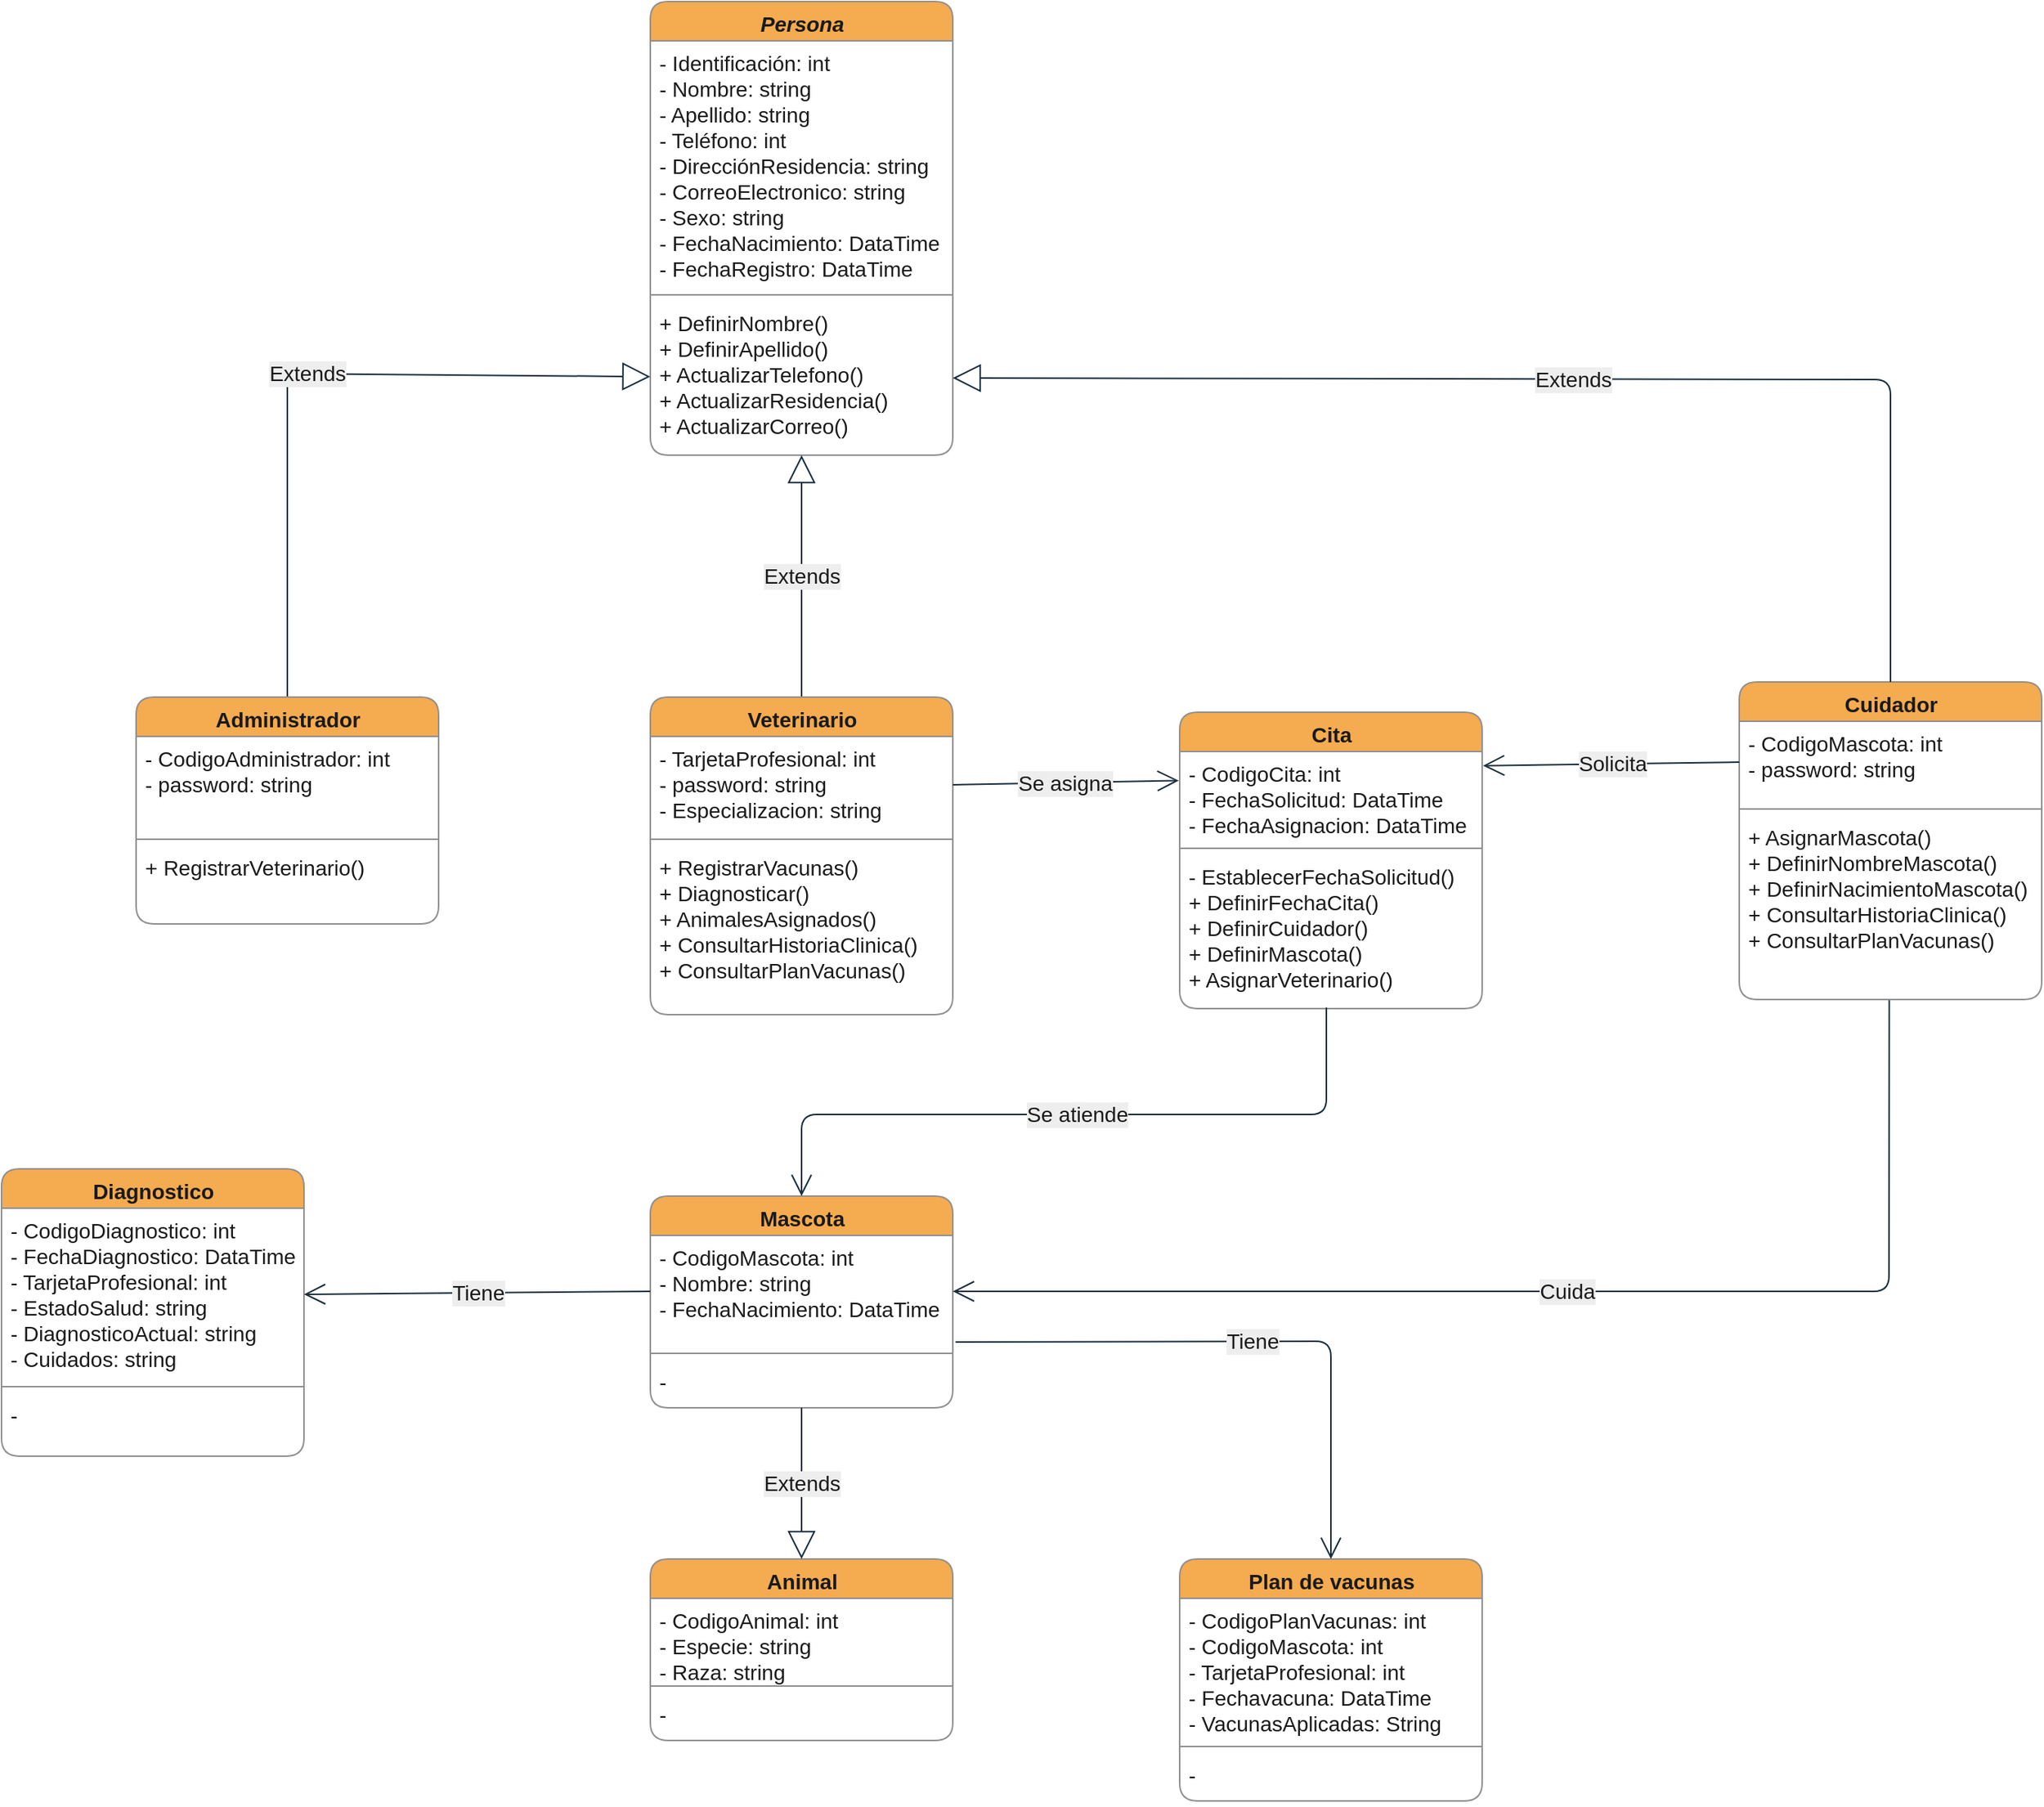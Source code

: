 <mxfile version="15.4.1" type="github" pages="5">
  <diagram id="C5RBs43oDa-KdzZeNtuy" name="Diagrama de clases">
    <mxGraphModel dx="868" dy="1260" grid="0" gridSize="10" guides="1" tooltips="1" connect="1" arrows="1" fold="1" page="0" pageScale="1" pageWidth="1169" pageHeight="827" background="none" math="0" shadow="0">
      <root>
        <mxCell id="WIyWlLk6GJQsqaUBKTNV-0" />
        <mxCell id="WIyWlLk6GJQsqaUBKTNV-1" parent="WIyWlLk6GJQsqaUBKTNV-0" />
        <mxCell id="-j1Tto38x53j7O7jgbnA-3" value="&lt;i&gt;Persona&lt;/i&gt;" style="swimlane;fontStyle=1;align=center;verticalAlign=top;childLayout=stackLayout;horizontal=1;startSize=26;horizontalStack=0;resizeParent=1;resizeParentMax=0;resizeLast=0;collapsible=1;marginBottom=0;fontSize=14;html=1;rounded=1;fillColor=#F5AB50;strokeColor=#909090;fontColor=#1A1A1A;" parent="WIyWlLk6GJQsqaUBKTNV-1" vertex="1">
          <mxGeometry x="430" y="-460" width="200" height="300" as="geometry" />
        </mxCell>
        <mxCell id="-j1Tto38x53j7O7jgbnA-4" value="- Identificación: int&#xa;- Nombre: string&#xa;- Apellido: string&#xa;- Teléfono: int&#xa;- DirecciónResidencia: string&#xa;- CorreoElectronico: string&#xa;- Sexo: string&#xa;- FechaNacimiento: DataTime&#xa;- FechaRegistro: DataTime" style="text;strokeColor=none;fillColor=none;align=left;verticalAlign=top;spacingLeft=4;spacingRight=4;overflow=hidden;rotatable=0;points=[[0,0.5],[1,0.5]];portConstraint=eastwest;fontSize=14;rounded=1;fontColor=#1A1A1A;" parent="-j1Tto38x53j7O7jgbnA-3" vertex="1">
          <mxGeometry y="26" width="200" height="164" as="geometry" />
        </mxCell>
        <mxCell id="-j1Tto38x53j7O7jgbnA-5" value="" style="line;strokeWidth=1;fillColor=none;align=left;verticalAlign=middle;spacingTop=-1;spacingLeft=3;spacingRight=3;rotatable=0;labelPosition=right;points=[];portConstraint=eastwest;rounded=1;strokeColor=#909090;fontColor=#1A1A1A;labelBackgroundColor=#EEEEEE;" parent="-j1Tto38x53j7O7jgbnA-3" vertex="1">
          <mxGeometry y="190" width="200" height="8" as="geometry" />
        </mxCell>
        <mxCell id="-j1Tto38x53j7O7jgbnA-6" value="+ DefinirNombre()&#xa;+ DefinirApellido()&#xa;+ ActualizarTelefono()&#xa;+ ActualizarResidencia()&#xa;+ ActualizarCorreo()" style="text;strokeColor=none;fillColor=none;align=left;verticalAlign=top;spacingLeft=4;spacingRight=4;overflow=hidden;rotatable=0;points=[[0,0.5],[1,0.5]];portConstraint=eastwest;fontSize=14;rounded=1;fontColor=#1A1A1A;" parent="-j1Tto38x53j7O7jgbnA-3" vertex="1">
          <mxGeometry y="198" width="200" height="102" as="geometry" />
        </mxCell>
        <mxCell id="-j1Tto38x53j7O7jgbnA-7" value="Extends" style="endArrow=block;endSize=16;endFill=0;html=1;fontSize=14;exitX=0.5;exitY=0;exitDx=0;exitDy=0;strokeColor=#182E3E;fontColor=#1A1A1A;labelBackgroundColor=#EEEEEE;" parent="WIyWlLk6GJQsqaUBKTNV-1" source="-j1Tto38x53j7O7jgbnA-17" target="-j1Tto38x53j7O7jgbnA-6" edge="1">
          <mxGeometry width="160" relative="1" as="geometry">
            <mxPoint x="145" y="60" as="sourcePoint" />
            <mxPoint x="250" y="-40" as="targetPoint" />
            <Array as="points">
              <mxPoint x="190" y="-214" />
            </Array>
          </mxGeometry>
        </mxCell>
        <mxCell id="-j1Tto38x53j7O7jgbnA-8" value="Extends" style="endArrow=block;endSize=16;endFill=0;html=1;fontSize=14;exitX=0.5;exitY=0;exitDx=0;exitDy=0;strokeColor=#182E3E;fontColor=#1A1A1A;labelBackgroundColor=#EEEEEE;" parent="WIyWlLk6GJQsqaUBKTNV-1" source="-j1Tto38x53j7O7jgbnA-22" target="-j1Tto38x53j7O7jgbnA-6" edge="1">
          <mxGeometry width="160" relative="1" as="geometry">
            <mxPoint x="489" y="60" as="sourcePoint" />
            <mxPoint x="290" y="-40" as="targetPoint" />
            <Array as="points">
              <mxPoint x="530" y="-60" />
            </Array>
          </mxGeometry>
        </mxCell>
        <mxCell id="-j1Tto38x53j7O7jgbnA-13" value="Cita" style="swimlane;fontStyle=1;align=center;verticalAlign=top;childLayout=stackLayout;horizontal=1;startSize=26;horizontalStack=0;resizeParent=1;resizeParentMax=0;resizeLast=0;collapsible=1;marginBottom=0;fontSize=14;html=1;rounded=1;fillColor=#F5AB50;strokeColor=#909090;fontColor=#1A1A1A;" parent="WIyWlLk6GJQsqaUBKTNV-1" vertex="1">
          <mxGeometry x="780" y="10" width="200" height="196" as="geometry" />
        </mxCell>
        <mxCell id="-j1Tto38x53j7O7jgbnA-14" value="- CodigoCita: int&#xa;- FechaSolicitud: DataTime&#xa;- FechaAsignacion: DataTime" style="text;strokeColor=none;fillColor=none;align=left;verticalAlign=top;spacingLeft=4;spacingRight=4;overflow=hidden;rotatable=0;points=[[0,0.5],[1,0.5]];portConstraint=eastwest;fontSize=14;rounded=1;fontColor=#1A1A1A;" parent="-j1Tto38x53j7O7jgbnA-13" vertex="1">
          <mxGeometry y="26" width="200" height="60" as="geometry" />
        </mxCell>
        <mxCell id="-j1Tto38x53j7O7jgbnA-15" value="" style="line;strokeWidth=1;fillColor=none;align=left;verticalAlign=middle;spacingTop=-1;spacingLeft=3;spacingRight=3;rotatable=0;labelPosition=right;points=[];portConstraint=eastwest;rounded=1;strokeColor=#909090;fontColor=#1A1A1A;labelBackgroundColor=#EEEEEE;" parent="-j1Tto38x53j7O7jgbnA-13" vertex="1">
          <mxGeometry y="86" width="200" height="8" as="geometry" />
        </mxCell>
        <mxCell id="-j1Tto38x53j7O7jgbnA-16" value="- EstablecerFechaSolicitud()&#xa;+ DefinirFechaCita()&#xa;+ DefinirCuidador()&#xa;+ DefinirMascota()&#xa;+ AsignarVeterinario()&#xa;" style="text;strokeColor=none;fillColor=none;align=left;verticalAlign=top;spacingLeft=4;spacingRight=4;overflow=hidden;rotatable=0;points=[[0,0.5],[1,0.5]];portConstraint=eastwest;fontSize=14;rounded=1;fontColor=#1A1A1A;" parent="-j1Tto38x53j7O7jgbnA-13" vertex="1">
          <mxGeometry y="94" width="200" height="102" as="geometry" />
        </mxCell>
        <mxCell id="-j1Tto38x53j7O7jgbnA-17" value="Administrador" style="swimlane;fontStyle=1;align=center;verticalAlign=top;childLayout=stackLayout;horizontal=1;startSize=26;horizontalStack=0;resizeParent=1;resizeParentMax=0;resizeLast=0;collapsible=1;marginBottom=0;fontSize=14;html=1;rounded=1;fillColor=#F5AB50;strokeColor=#909090;fontColor=#1A1A1A;" parent="WIyWlLk6GJQsqaUBKTNV-1" vertex="1">
          <mxGeometry x="90" width="200" height="150" as="geometry" />
        </mxCell>
        <mxCell id="-j1Tto38x53j7O7jgbnA-18" value="- CodigoAdministrador: int&#xa;- password: string" style="text;strokeColor=none;fillColor=none;align=left;verticalAlign=top;spacingLeft=4;spacingRight=4;overflow=hidden;rotatable=0;points=[[0,0.5],[1,0.5]];portConstraint=eastwest;fontSize=14;rounded=1;fontColor=#1A1A1A;" parent="-j1Tto38x53j7O7jgbnA-17" vertex="1">
          <mxGeometry y="26" width="200" height="64" as="geometry" />
        </mxCell>
        <mxCell id="-j1Tto38x53j7O7jgbnA-19" value="" style="line;strokeWidth=1;fillColor=none;align=left;verticalAlign=middle;spacingTop=-1;spacingLeft=3;spacingRight=3;rotatable=0;labelPosition=right;points=[];portConstraint=eastwest;rounded=1;strokeColor=#909090;fontColor=#1A1A1A;labelBackgroundColor=#EEEEEE;" parent="-j1Tto38x53j7O7jgbnA-17" vertex="1">
          <mxGeometry y="90" width="200" height="8" as="geometry" />
        </mxCell>
        <mxCell id="-j1Tto38x53j7O7jgbnA-20" value="+ RegistrarVeterinario()" style="text;strokeColor=none;fillColor=none;align=left;verticalAlign=top;spacingLeft=4;spacingRight=4;overflow=hidden;rotatable=0;points=[[0,0.5],[1,0.5]];portConstraint=eastwest;fontSize=14;rounded=1;fontColor=#1A1A1A;" parent="-j1Tto38x53j7O7jgbnA-17" vertex="1">
          <mxGeometry y="98" width="200" height="52" as="geometry" />
        </mxCell>
        <mxCell id="-j1Tto38x53j7O7jgbnA-22" value="Veterinario" style="swimlane;fontStyle=1;align=center;verticalAlign=top;childLayout=stackLayout;horizontal=1;startSize=26;horizontalStack=0;resizeParent=1;resizeParentMax=0;resizeLast=0;collapsible=1;marginBottom=0;fontSize=14;html=1;rounded=1;fillColor=#F5AB50;strokeColor=#909090;fontColor=#1A1A1A;" parent="WIyWlLk6GJQsqaUBKTNV-1" vertex="1">
          <mxGeometry x="430" width="200" height="210" as="geometry" />
        </mxCell>
        <mxCell id="-j1Tto38x53j7O7jgbnA-23" value="- TarjetaProfesional: int&#xa;- password: string&#xa;- Especializacion: string" style="text;strokeColor=none;fillColor=none;align=left;verticalAlign=top;spacingLeft=4;spacingRight=4;overflow=hidden;rotatable=0;points=[[0,0.5],[1,0.5]];portConstraint=eastwest;fontSize=14;rounded=1;fontColor=#1A1A1A;" parent="-j1Tto38x53j7O7jgbnA-22" vertex="1">
          <mxGeometry y="26" width="200" height="64" as="geometry" />
        </mxCell>
        <mxCell id="-j1Tto38x53j7O7jgbnA-24" value="" style="line;strokeWidth=1;fillColor=none;align=left;verticalAlign=middle;spacingTop=-1;spacingLeft=3;spacingRight=3;rotatable=0;labelPosition=right;points=[];portConstraint=eastwest;rounded=1;strokeColor=#909090;fontColor=#1A1A1A;labelBackgroundColor=#EEEEEE;" parent="-j1Tto38x53j7O7jgbnA-22" vertex="1">
          <mxGeometry y="90" width="200" height="8" as="geometry" />
        </mxCell>
        <mxCell id="-j1Tto38x53j7O7jgbnA-25" value="+ RegistrarVacunas()&#xa;+ Diagnosticar()&#xa;+ AnimalesAsignados()&#xa;+ ConsultarHistoriaClinica()&#xa;+ ConsultarPlanVacunas()" style="text;strokeColor=none;fillColor=none;align=left;verticalAlign=top;spacingLeft=4;spacingRight=4;overflow=hidden;rotatable=0;points=[[0,0.5],[1,0.5]];portConstraint=eastwest;fontSize=14;rounded=1;fontColor=#1A1A1A;" parent="-j1Tto38x53j7O7jgbnA-22" vertex="1">
          <mxGeometry y="98" width="200" height="112" as="geometry" />
        </mxCell>
        <mxCell id="-j1Tto38x53j7O7jgbnA-30" value="Cuidador" style="swimlane;fontStyle=1;align=center;verticalAlign=top;childLayout=stackLayout;horizontal=1;startSize=26;horizontalStack=0;resizeParent=1;resizeParentMax=0;resizeLast=0;collapsible=1;marginBottom=0;fontSize=14;html=1;rounded=1;fillColor=#F5AB50;strokeColor=#909090;fontColor=#1A1A1A;" parent="WIyWlLk6GJQsqaUBKTNV-1" vertex="1">
          <mxGeometry x="1150" y="-10" width="200" height="210" as="geometry" />
        </mxCell>
        <mxCell id="-j1Tto38x53j7O7jgbnA-31" value="- CodigoMascota: int&#xa;- password: string" style="text;strokeColor=none;fillColor=none;align=left;verticalAlign=top;spacingLeft=4;spacingRight=4;overflow=hidden;rotatable=0;points=[[0,0.5],[1,0.5]];portConstraint=eastwest;fontSize=14;rounded=1;fontColor=#1A1A1A;" parent="-j1Tto38x53j7O7jgbnA-30" vertex="1">
          <mxGeometry y="26" width="200" height="54" as="geometry" />
        </mxCell>
        <mxCell id="-j1Tto38x53j7O7jgbnA-32" value="" style="line;strokeWidth=1;fillColor=none;align=left;verticalAlign=middle;spacingTop=-1;spacingLeft=3;spacingRight=3;rotatable=0;labelPosition=right;points=[];portConstraint=eastwest;rounded=1;strokeColor=#909090;fontColor=#1A1A1A;labelBackgroundColor=#EEEEEE;" parent="-j1Tto38x53j7O7jgbnA-30" vertex="1">
          <mxGeometry y="80" width="200" height="8" as="geometry" />
        </mxCell>
        <mxCell id="-j1Tto38x53j7O7jgbnA-33" value="+ AsignarMascota()&#xa;+ DefinirNombreMascota()&#xa;+ DefinirNacimientoMascota()&#xa;+ ConsultarHistoriaClinica()&#xa;+ ConsultarPlanVacunas()" style="text;strokeColor=none;fillColor=none;align=left;verticalAlign=top;spacingLeft=4;spacingRight=4;overflow=hidden;rotatable=0;points=[[0,0.5],[1,0.5]];portConstraint=eastwest;fontSize=14;rounded=1;fontColor=#1A1A1A;" parent="-j1Tto38x53j7O7jgbnA-30" vertex="1">
          <mxGeometry y="88" width="200" height="122" as="geometry" />
        </mxCell>
        <mxCell id="-j1Tto38x53j7O7jgbnA-34" value="Mascota" style="swimlane;fontStyle=1;align=center;verticalAlign=top;childLayout=stackLayout;horizontal=1;startSize=26;horizontalStack=0;resizeParent=1;resizeParentMax=0;resizeLast=0;collapsible=1;marginBottom=0;fontSize=14;html=1;rounded=1;fillColor=#F5AB50;strokeColor=#909090;fontColor=#1A1A1A;" parent="WIyWlLk6GJQsqaUBKTNV-1" vertex="1">
          <mxGeometry x="430" y="330" width="200" height="140" as="geometry" />
        </mxCell>
        <mxCell id="-j1Tto38x53j7O7jgbnA-35" value="- CodigoMascota: int&#xa;- Nombre: string&#xa;- FechaNacimiento: DataTime" style="text;strokeColor=none;fillColor=none;align=left;verticalAlign=top;spacingLeft=4;spacingRight=4;overflow=hidden;rotatable=0;points=[[0,0.5],[1,0.5]];portConstraint=eastwest;fontSize=14;rounded=1;fontColor=#1A1A1A;" parent="-j1Tto38x53j7O7jgbnA-34" vertex="1">
          <mxGeometry y="26" width="200" height="74" as="geometry" />
        </mxCell>
        <mxCell id="-j1Tto38x53j7O7jgbnA-36" value="" style="line;strokeWidth=1;fillColor=none;align=left;verticalAlign=middle;spacingTop=-1;spacingLeft=3;spacingRight=3;rotatable=0;labelPosition=right;points=[];portConstraint=eastwest;rounded=1;strokeColor=#909090;fontColor=#1A1A1A;labelBackgroundColor=#EEEEEE;" parent="-j1Tto38x53j7O7jgbnA-34" vertex="1">
          <mxGeometry y="100" width="200" height="8" as="geometry" />
        </mxCell>
        <mxCell id="-j1Tto38x53j7O7jgbnA-37" value="-" style="text;strokeColor=none;fillColor=none;align=left;verticalAlign=top;spacingLeft=4;spacingRight=4;overflow=hidden;rotatable=0;points=[[0,0.5],[1,0.5]];portConstraint=eastwest;fontSize=14;rounded=1;fontColor=#1A1A1A;" parent="-j1Tto38x53j7O7jgbnA-34" vertex="1">
          <mxGeometry y="108" width="200" height="32" as="geometry" />
        </mxCell>
        <mxCell id="-j1Tto38x53j7O7jgbnA-38" value="Animal" style="swimlane;fontStyle=1;align=center;verticalAlign=top;childLayout=stackLayout;horizontal=1;startSize=26;horizontalStack=0;resizeParent=1;resizeParentMax=0;resizeLast=0;collapsible=1;marginBottom=0;fontSize=14;html=1;rounded=1;fillColor=#F5AB50;strokeColor=#909090;fontColor=#1A1A1A;" parent="WIyWlLk6GJQsqaUBKTNV-1" vertex="1">
          <mxGeometry x="430" y="570" width="200" height="120" as="geometry" />
        </mxCell>
        <mxCell id="-j1Tto38x53j7O7jgbnA-39" value="- CodigoAnimal: int&#xa;- Especie: string&#xa;- Raza: string" style="text;strokeColor=none;fillColor=none;align=left;verticalAlign=top;spacingLeft=4;spacingRight=4;overflow=hidden;rotatable=0;points=[[0,0.5],[1,0.5]];portConstraint=eastwest;fontSize=14;rounded=1;fontColor=#1A1A1A;" parent="-j1Tto38x53j7O7jgbnA-38" vertex="1">
          <mxGeometry y="26" width="200" height="54" as="geometry" />
        </mxCell>
        <mxCell id="-j1Tto38x53j7O7jgbnA-40" value="" style="line;strokeWidth=1;fillColor=none;align=left;verticalAlign=middle;spacingTop=-1;spacingLeft=3;spacingRight=3;rotatable=0;labelPosition=right;points=[];portConstraint=eastwest;rounded=1;strokeColor=#909090;fontColor=#1A1A1A;labelBackgroundColor=#EEEEEE;" parent="-j1Tto38x53j7O7jgbnA-38" vertex="1">
          <mxGeometry y="80" width="200" height="8" as="geometry" />
        </mxCell>
        <mxCell id="-j1Tto38x53j7O7jgbnA-41" value="-" style="text;strokeColor=none;fillColor=none;align=left;verticalAlign=top;spacingLeft=4;spacingRight=4;overflow=hidden;rotatable=0;points=[[0,0.5],[1,0.5]];portConstraint=eastwest;fontSize=14;rounded=1;fontColor=#1A1A1A;" parent="-j1Tto38x53j7O7jgbnA-38" vertex="1">
          <mxGeometry y="88" width="200" height="32" as="geometry" />
        </mxCell>
        <mxCell id="-j1Tto38x53j7O7jgbnA-42" value="Extends" style="endArrow=block;endSize=16;endFill=0;html=1;fontSize=14;entryX=0.5;entryY=0;entryDx=0;entryDy=0;strokeColor=#182E3E;fontColor=#1A1A1A;labelBackgroundColor=#EEEEEE;" parent="WIyWlLk6GJQsqaUBKTNV-1" source="-j1Tto38x53j7O7jgbnA-37" target="-j1Tto38x53j7O7jgbnA-38" edge="1">
          <mxGeometry width="160" relative="1" as="geometry">
            <mxPoint x="465" y="-20" as="sourcePoint" />
            <mxPoint x="305" y="-90" as="targetPoint" />
          </mxGeometry>
        </mxCell>
        <mxCell id="-j1Tto38x53j7O7jgbnA-43" value="Solicita" style="endArrow=open;endFill=1;endSize=12;html=1;fontSize=14;entryX=1.003;entryY=0.156;entryDx=0;entryDy=0;exitX=0;exitY=0.5;exitDx=0;exitDy=0;entryPerimeter=0;strokeColor=#182E3E;fontColor=#1A1A1A;labelBackgroundColor=#EEEEEE;" parent="WIyWlLk6GJQsqaUBKTNV-1" source="-j1Tto38x53j7O7jgbnA-31" target="-j1Tto38x53j7O7jgbnA-14" edge="1">
          <mxGeometry width="160" relative="1" as="geometry">
            <mxPoint x="710" y="240" as="sourcePoint" />
            <mxPoint x="870" y="240" as="targetPoint" />
          </mxGeometry>
        </mxCell>
        <mxCell id="-j1Tto38x53j7O7jgbnA-44" value="Cuida" style="endArrow=open;endFill=1;endSize=12;html=1;fontSize=14;exitX=0.496;exitY=1.004;exitDx=0;exitDy=0;exitPerimeter=0;strokeColor=#182E3E;fontColor=#1A1A1A;labelBackgroundColor=#EEEEEE;" parent="WIyWlLk6GJQsqaUBKTNV-1" source="-j1Tto38x53j7O7jgbnA-33" target="-j1Tto38x53j7O7jgbnA-35" edge="1">
          <mxGeometry width="160" relative="1" as="geometry">
            <mxPoint x="1200" y="140" as="sourcePoint" />
            <mxPoint x="910" y="370" as="targetPoint" />
            <Array as="points">
              <mxPoint x="1249" y="393" />
            </Array>
          </mxGeometry>
        </mxCell>
        <mxCell id="Za7RKyg9l19MiMVU4khS-1" value="Extends" style="endArrow=block;endSize=16;endFill=0;html=1;fontSize=14;exitX=0.5;exitY=0;exitDx=0;exitDy=0;entryX=1;entryY=0.5;entryDx=0;entryDy=0;strokeColor=#182E3E;fontColor=#1A1A1A;labelBackgroundColor=#EEEEEE;" parent="WIyWlLk6GJQsqaUBKTNV-1" source="-j1Tto38x53j7O7jgbnA-30" target="-j1Tto38x53j7O7jgbnA-6" edge="1">
          <mxGeometry width="160" relative="1" as="geometry">
            <mxPoint x="510" y="40" as="sourcePoint" />
            <mxPoint x="350" y="-30" as="targetPoint" />
            <Array as="points">
              <mxPoint x="1250" y="-210" />
            </Array>
          </mxGeometry>
        </mxCell>
        <mxCell id="br5mzD6mWOKQ-B5tfDRk-1" value="Se asigna" style="endArrow=open;endFill=1;endSize=12;html=1;fontSize=14;entryX=-0.003;entryY=0.32;entryDx=0;entryDy=0;exitX=1;exitY=0.5;exitDx=0;exitDy=0;entryPerimeter=0;strokeColor=#182E3E;fontColor=#1A1A1A;labelBackgroundColor=#EEEEEE;" parent="WIyWlLk6GJQsqaUBKTNV-1" source="-j1Tto38x53j7O7jgbnA-23" target="-j1Tto38x53j7O7jgbnA-14" edge="1">
          <mxGeometry width="160" relative="1" as="geometry">
            <mxPoint x="800" y="140" as="sourcePoint" />
            <mxPoint x="630" y="155" as="targetPoint" />
          </mxGeometry>
        </mxCell>
        <mxCell id="pY96gX7bV9BrttwrZuQb-5" value="Diagnostico" style="swimlane;fontStyle=1;align=center;verticalAlign=top;childLayout=stackLayout;horizontal=1;startSize=26;horizontalStack=0;resizeParent=1;resizeParentMax=0;resizeLast=0;collapsible=1;marginBottom=0;fontSize=14;html=1;rounded=1;fillColor=#F5AB50;strokeColor=#909090;fontColor=#1A1A1A;" parent="WIyWlLk6GJQsqaUBKTNV-1" vertex="1">
          <mxGeometry x="1" y="312" width="200" height="190" as="geometry" />
        </mxCell>
        <mxCell id="pY96gX7bV9BrttwrZuQb-6" value="- CodigoDiagnostico: int&#xa;- FechaDiagnostico: DataTime&#xa;- TarjetaProfesional: int&#xa;- EstadoSalud: string&#xa;- DiagnosticoActual: string&#xa;- Cuidados: string" style="text;strokeColor=none;fillColor=none;align=left;verticalAlign=top;spacingLeft=4;spacingRight=4;overflow=hidden;rotatable=0;points=[[0,0.5],[1,0.5]];portConstraint=eastwest;fontSize=14;rounded=1;fontColor=#1A1A1A;" parent="pY96gX7bV9BrttwrZuQb-5" vertex="1">
          <mxGeometry y="26" width="200" height="114" as="geometry" />
        </mxCell>
        <mxCell id="pY96gX7bV9BrttwrZuQb-7" value="" style="line;strokeWidth=1;fillColor=none;align=left;verticalAlign=middle;spacingTop=-1;spacingLeft=3;spacingRight=3;rotatable=0;labelPosition=right;points=[];portConstraint=eastwest;rounded=1;strokeColor=#909090;fontColor=#1A1A1A;labelBackgroundColor=#EEEEEE;" parent="pY96gX7bV9BrttwrZuQb-5" vertex="1">
          <mxGeometry y="140" width="200" height="8" as="geometry" />
        </mxCell>
        <mxCell id="pY96gX7bV9BrttwrZuQb-8" value="- " style="text;strokeColor=none;fillColor=none;align=left;verticalAlign=top;spacingLeft=4;spacingRight=4;overflow=hidden;rotatable=0;points=[[0,0.5],[1,0.5]];portConstraint=eastwest;fontSize=14;rounded=1;fontColor=#1A1A1A;" parent="pY96gX7bV9BrttwrZuQb-5" vertex="1">
          <mxGeometry y="148" width="200" height="42" as="geometry" />
        </mxCell>
        <mxCell id="pY96gX7bV9BrttwrZuQb-9" value="Tiene" style="endArrow=open;endFill=1;endSize=12;html=1;fontSize=14;entryX=1;entryY=0.5;entryDx=0;entryDy=0;exitX=0;exitY=0.5;exitDx=0;exitDy=0;strokeColor=#182E3E;fontColor=#1A1A1A;labelBackgroundColor=#EEEEEE;" parent="WIyWlLk6GJQsqaUBKTNV-1" source="-j1Tto38x53j7O7jgbnA-35" target="pY96gX7bV9BrttwrZuQb-6" edge="1">
          <mxGeometry width="160" relative="1" as="geometry">
            <mxPoint x="421" y="159.74" as="sourcePoint" />
            <mxPoint x="310" y="393" as="targetPoint" />
          </mxGeometry>
        </mxCell>
        <mxCell id="pY96gX7bV9BrttwrZuQb-11" value="Plan de vacunas" style="swimlane;fontStyle=1;align=center;verticalAlign=top;childLayout=stackLayout;horizontal=1;startSize=26;horizontalStack=0;resizeParent=1;resizeParentMax=0;resizeLast=0;collapsible=1;marginBottom=0;fontSize=14;html=1;rounded=1;fillColor=#F5AB50;strokeColor=#909090;fontColor=#1A1A1A;" parent="WIyWlLk6GJQsqaUBKTNV-1" vertex="1">
          <mxGeometry x="780" y="570" width="200" height="160" as="geometry" />
        </mxCell>
        <mxCell id="pY96gX7bV9BrttwrZuQb-12" value="- CodigoPlanVacunas: int&#xa;- CodigoMascota: int&#xa;- TarjetaProfesional: int&#xa;- Fechavacuna: DataTime&#xa;- VacunasAplicadas: String&#xa;" style="text;strokeColor=none;fillColor=none;align=left;verticalAlign=top;spacingLeft=4;spacingRight=4;overflow=hidden;rotatable=0;points=[[0,0.5],[1,0.5]];portConstraint=eastwest;fontSize=14;rounded=1;fontColor=#1A1A1A;" parent="pY96gX7bV9BrttwrZuQb-11" vertex="1">
          <mxGeometry y="26" width="200" height="94" as="geometry" />
        </mxCell>
        <mxCell id="pY96gX7bV9BrttwrZuQb-13" value="" style="line;strokeWidth=1;fillColor=none;align=left;verticalAlign=middle;spacingTop=-1;spacingLeft=3;spacingRight=3;rotatable=0;labelPosition=right;points=[];portConstraint=eastwest;rounded=1;strokeColor=#909090;fontColor=#1A1A1A;labelBackgroundColor=#EEEEEE;" parent="pY96gX7bV9BrttwrZuQb-11" vertex="1">
          <mxGeometry y="120" width="200" height="8" as="geometry" />
        </mxCell>
        <mxCell id="pY96gX7bV9BrttwrZuQb-14" value="-" style="text;strokeColor=none;fillColor=none;align=left;verticalAlign=top;spacingLeft=4;spacingRight=4;overflow=hidden;rotatable=0;points=[[0,0.5],[1,0.5]];portConstraint=eastwest;fontSize=14;rounded=1;fontColor=#1A1A1A;" parent="pY96gX7bV9BrttwrZuQb-11" vertex="1">
          <mxGeometry y="128" width="200" height="32" as="geometry" />
        </mxCell>
        <mxCell id="pY96gX7bV9BrttwrZuQb-15" value="Se atiende" style="endArrow=open;endFill=1;endSize=12;html=1;fontSize=14;entryX=0.5;entryY=0;entryDx=0;entryDy=0;exitX=0.485;exitY=0.993;exitDx=0;exitDy=0;exitPerimeter=0;strokeColor=#182E3E;fontColor=#1A1A1A;labelBackgroundColor=#EEEEEE;" parent="WIyWlLk6GJQsqaUBKTNV-1" source="-j1Tto38x53j7O7jgbnA-16" target="-j1Tto38x53j7O7jgbnA-34" edge="1">
          <mxGeometry width="160" relative="1" as="geometry">
            <mxPoint x="585" y="260.0" as="sourcePoint" />
            <mxPoint x="734.4" y="261.28" as="targetPoint" />
            <Array as="points">
              <mxPoint x="877" y="276" />
              <mxPoint x="530" y="276" />
            </Array>
          </mxGeometry>
        </mxCell>
        <mxCell id="pY96gX7bV9BrttwrZuQb-16" value="Tiene" style="endArrow=open;endFill=1;endSize=12;html=1;fontSize=14;entryX=0.5;entryY=0;entryDx=0;entryDy=0;exitX=1.009;exitY=0.952;exitDx=0;exitDy=0;exitPerimeter=0;strokeColor=#182E3E;fontColor=#1A1A1A;labelBackgroundColor=#EEEEEE;" parent="WIyWlLk6GJQsqaUBKTNV-1" source="-j1Tto38x53j7O7jgbnA-35" target="pY96gX7bV9BrttwrZuQb-11" edge="1">
          <mxGeometry width="160" relative="1" as="geometry">
            <mxPoint x="721.6" y="549.998" as="sourcePoint" />
            <mxPoint x="720" y="727.71" as="targetPoint" />
            <Array as="points">
              <mxPoint x="880" y="426" />
            </Array>
          </mxGeometry>
        </mxCell>
      </root>
    </mxGraphModel>
  </diagram>
  <diagram name="Diagrama de entidad" id="N33L80vllPhsIIyUW74Q">
    <mxGraphModel dx="1240" dy="1057" grid="0" gridSize="10" guides="1" tooltips="1" connect="1" arrows="1" fold="1" page="0" pageScale="1" pageWidth="1169" pageHeight="827" background="none" math="0" shadow="0">
      <root>
        <mxCell id="0EpFyUkN4qAbZUd5vZtE-0" />
        <mxCell id="0EpFyUkN4qAbZUd5vZtE-1" parent="0EpFyUkN4qAbZUd5vZtE-0" />
        <mxCell id="0EpFyUkN4qAbZUd5vZtE-2" value="&lt;i&gt;Persona&lt;/i&gt;" style="swimlane;fontStyle=1;align=center;verticalAlign=top;childLayout=stackLayout;horizontal=1;startSize=26;horizontalStack=0;resizeParent=1;resizeParentMax=0;resizeLast=0;collapsible=1;marginBottom=0;fontSize=14;html=1;rounded=1;fillColor=#F5AB50;strokeColor=#909090;fontColor=#1A1A1A;" vertex="1" parent="0EpFyUkN4qAbZUd5vZtE-1">
          <mxGeometry x="432" y="-378" width="200" height="198" as="geometry" />
        </mxCell>
        <mxCell id="0EpFyUkN4qAbZUd5vZtE-3" value="- Identificación: int&#xa;- Nombre: string&#xa;- Apellido: string&#xa;- Teléfono: int&#xa;- DirecciónResidencia: string&#xa;- CorreoElectronico: string&#xa;- Sexo: string&#xa;- FechaNacimiento: DataTime&#xa;- FechaRegistro: DataTime" style="text;strokeColor=none;fillColor=none;align=left;verticalAlign=top;spacingLeft=4;spacingRight=4;overflow=hidden;rotatable=0;points=[[0,0.5],[1,0.5]];portConstraint=eastwest;fontSize=14;rounded=1;fontColor=#1A1A1A;" vertex="1" parent="0EpFyUkN4qAbZUd5vZtE-2">
          <mxGeometry y="26" width="200" height="164" as="geometry" />
        </mxCell>
        <mxCell id="0EpFyUkN4qAbZUd5vZtE-4" value="" style="line;strokeWidth=1;fillColor=none;align=left;verticalAlign=middle;spacingTop=-1;spacingLeft=3;spacingRight=3;rotatable=0;labelPosition=right;points=[];portConstraint=eastwest;rounded=1;strokeColor=#909090;fontColor=#1A1A1A;labelBackgroundColor=#EEEEEE;" vertex="1" parent="0EpFyUkN4qAbZUd5vZtE-2">
          <mxGeometry y="190" width="200" height="8" as="geometry" />
        </mxCell>
        <mxCell id="0EpFyUkN4qAbZUd5vZtE-6" value="Extends" style="endArrow=block;endSize=16;endFill=0;html=1;fontSize=14;exitX=0.5;exitY=0;exitDx=0;exitDy=0;strokeColor=#182E3E;fontColor=#1A1A1A;labelBackgroundColor=#EEEEEE;" edge="1" parent="0EpFyUkN4qAbZUd5vZtE-1" source="0EpFyUkN4qAbZUd5vZtE-12">
          <mxGeometry width="160" relative="1" as="geometry">
            <mxPoint x="145" y="60" as="sourcePoint" />
            <mxPoint x="430" y="-211.882" as="targetPoint" />
            <Array as="points">
              <mxPoint x="190" y="-214" />
            </Array>
          </mxGeometry>
        </mxCell>
        <mxCell id="0EpFyUkN4qAbZUd5vZtE-7" value="Extends" style="endArrow=block;endSize=16;endFill=0;html=1;fontSize=14;exitX=0.5;exitY=0;exitDx=0;exitDy=0;strokeColor=#182E3E;fontColor=#1A1A1A;labelBackgroundColor=#EEEEEE;" edge="1" parent="0EpFyUkN4qAbZUd5vZtE-1" source="0EpFyUkN4qAbZUd5vZtE-16">
          <mxGeometry width="160" relative="1" as="geometry">
            <mxPoint x="489" y="60" as="sourcePoint" />
            <mxPoint x="530" y="-160" as="targetPoint" />
            <Array as="points">
              <mxPoint x="530" y="-60" />
            </Array>
          </mxGeometry>
        </mxCell>
        <mxCell id="0EpFyUkN4qAbZUd5vZtE-8" value="Cita" style="swimlane;fontStyle=1;align=center;verticalAlign=top;childLayout=stackLayout;horizontal=1;startSize=26;horizontalStack=0;resizeParent=1;resizeParentMax=0;resizeLast=0;collapsible=1;marginBottom=0;fontSize=14;html=1;rounded=1;fillColor=#F5AB50;strokeColor=#909090;fontColor=#1A1A1A;" vertex="1" parent="0EpFyUkN4qAbZUd5vZtE-1">
          <mxGeometry x="780" y="10" width="200" height="94" as="geometry" />
        </mxCell>
        <mxCell id="0EpFyUkN4qAbZUd5vZtE-9" value="- CodigoCita: int&#xa;- FechaSolicitud: DataTime&#xa;- FechaAsignacion: DataTime" style="text;strokeColor=none;fillColor=none;align=left;verticalAlign=top;spacingLeft=4;spacingRight=4;overflow=hidden;rotatable=0;points=[[0,0.5],[1,0.5]];portConstraint=eastwest;fontSize=14;rounded=1;fontColor=#1A1A1A;" vertex="1" parent="0EpFyUkN4qAbZUd5vZtE-8">
          <mxGeometry y="26" width="200" height="60" as="geometry" />
        </mxCell>
        <mxCell id="0EpFyUkN4qAbZUd5vZtE-10" value="" style="line;strokeWidth=1;fillColor=none;align=left;verticalAlign=middle;spacingTop=-1;spacingLeft=3;spacingRight=3;rotatable=0;labelPosition=right;points=[];portConstraint=eastwest;rounded=1;strokeColor=#909090;fontColor=#1A1A1A;labelBackgroundColor=#EEEEEE;" vertex="1" parent="0EpFyUkN4qAbZUd5vZtE-8">
          <mxGeometry y="86" width="200" height="8" as="geometry" />
        </mxCell>
        <mxCell id="0EpFyUkN4qAbZUd5vZtE-12" value="Administrador" style="swimlane;fontStyle=1;align=center;verticalAlign=top;childLayout=stackLayout;horizontal=1;startSize=26;horizontalStack=0;resizeParent=1;resizeParentMax=0;resizeLast=0;collapsible=1;marginBottom=0;fontSize=14;html=1;rounded=1;fillColor=#F5AB50;strokeColor=#909090;fontColor=#1A1A1A;" vertex="1" parent="0EpFyUkN4qAbZUd5vZtE-1">
          <mxGeometry x="90" width="200" height="98" as="geometry" />
        </mxCell>
        <mxCell id="0EpFyUkN4qAbZUd5vZtE-13" value="- CodigoAdministrador: int&#xa;- password: string" style="text;strokeColor=none;fillColor=none;align=left;verticalAlign=top;spacingLeft=4;spacingRight=4;overflow=hidden;rotatable=0;points=[[0,0.5],[1,0.5]];portConstraint=eastwest;fontSize=14;rounded=1;fontColor=#1A1A1A;" vertex="1" parent="0EpFyUkN4qAbZUd5vZtE-12">
          <mxGeometry y="26" width="200" height="64" as="geometry" />
        </mxCell>
        <mxCell id="0EpFyUkN4qAbZUd5vZtE-14" value="" style="line;strokeWidth=1;fillColor=none;align=left;verticalAlign=middle;spacingTop=-1;spacingLeft=3;spacingRight=3;rotatable=0;labelPosition=right;points=[];portConstraint=eastwest;rounded=1;strokeColor=#909090;fontColor=#1A1A1A;labelBackgroundColor=#EEEEEE;" vertex="1" parent="0EpFyUkN4qAbZUd5vZtE-12">
          <mxGeometry y="90" width="200" height="8" as="geometry" />
        </mxCell>
        <mxCell id="0EpFyUkN4qAbZUd5vZtE-16" value="Veterinario" style="swimlane;fontStyle=1;align=center;verticalAlign=top;childLayout=stackLayout;horizontal=1;startSize=26;horizontalStack=0;resizeParent=1;resizeParentMax=0;resizeLast=0;collapsible=1;marginBottom=0;fontSize=14;html=1;rounded=1;fillColor=#F5AB50;strokeColor=#909090;fontColor=#1A1A1A;" vertex="1" parent="0EpFyUkN4qAbZUd5vZtE-1">
          <mxGeometry x="430" width="200" height="98" as="geometry" />
        </mxCell>
        <mxCell id="0EpFyUkN4qAbZUd5vZtE-17" value="- TarjetaProfesional: int&#xa;- password: string&#xa;- Especializacion: string" style="text;strokeColor=none;fillColor=none;align=left;verticalAlign=top;spacingLeft=4;spacingRight=4;overflow=hidden;rotatable=0;points=[[0,0.5],[1,0.5]];portConstraint=eastwest;fontSize=14;rounded=1;fontColor=#1A1A1A;" vertex="1" parent="0EpFyUkN4qAbZUd5vZtE-16">
          <mxGeometry y="26" width="200" height="64" as="geometry" />
        </mxCell>
        <mxCell id="0EpFyUkN4qAbZUd5vZtE-18" value="" style="line;strokeWidth=1;fillColor=none;align=left;verticalAlign=middle;spacingTop=-1;spacingLeft=3;spacingRight=3;rotatable=0;labelPosition=right;points=[];portConstraint=eastwest;rounded=1;strokeColor=#909090;fontColor=#1A1A1A;labelBackgroundColor=#EEEEEE;" vertex="1" parent="0EpFyUkN4qAbZUd5vZtE-16">
          <mxGeometry y="90" width="200" height="8" as="geometry" />
        </mxCell>
        <mxCell id="0EpFyUkN4qAbZUd5vZtE-20" value="Cuidador" style="swimlane;fontStyle=1;align=center;verticalAlign=top;childLayout=stackLayout;horizontal=1;startSize=26;horizontalStack=0;resizeParent=1;resizeParentMax=0;resizeLast=0;collapsible=1;marginBottom=0;fontSize=14;html=1;rounded=1;fillColor=#F5AB50;strokeColor=#909090;fontColor=#1A1A1A;" vertex="1" parent="0EpFyUkN4qAbZUd5vZtE-1">
          <mxGeometry x="1150" y="-10" width="200" height="88" as="geometry" />
        </mxCell>
        <mxCell id="0EpFyUkN4qAbZUd5vZtE-21" value="- CodigoMascota: int&#xa;- password: string" style="text;strokeColor=none;fillColor=none;align=left;verticalAlign=top;spacingLeft=4;spacingRight=4;overflow=hidden;rotatable=0;points=[[0,0.5],[1,0.5]];portConstraint=eastwest;fontSize=14;rounded=1;fontColor=#1A1A1A;" vertex="1" parent="0EpFyUkN4qAbZUd5vZtE-20">
          <mxGeometry y="26" width="200" height="54" as="geometry" />
        </mxCell>
        <mxCell id="0EpFyUkN4qAbZUd5vZtE-22" value="" style="line;strokeWidth=1;fillColor=none;align=left;verticalAlign=middle;spacingTop=-1;spacingLeft=3;spacingRight=3;rotatable=0;labelPosition=right;points=[];portConstraint=eastwest;rounded=1;strokeColor=#909090;fontColor=#1A1A1A;labelBackgroundColor=#EEEEEE;" vertex="1" parent="0EpFyUkN4qAbZUd5vZtE-20">
          <mxGeometry y="80" width="200" height="8" as="geometry" />
        </mxCell>
        <mxCell id="0EpFyUkN4qAbZUd5vZtE-24" value="Mascota" style="swimlane;fontStyle=1;align=center;verticalAlign=top;childLayout=stackLayout;horizontal=1;startSize=26;horizontalStack=0;resizeParent=1;resizeParentMax=0;resizeLast=0;collapsible=1;marginBottom=0;fontSize=14;html=1;rounded=1;fillColor=#F5AB50;strokeColor=#909090;fontColor=#1A1A1A;" vertex="1" parent="0EpFyUkN4qAbZUd5vZtE-1">
          <mxGeometry x="430" y="330" width="200" height="108" as="geometry" />
        </mxCell>
        <mxCell id="0EpFyUkN4qAbZUd5vZtE-25" value="- CodigoMascota: int&#xa;- Nombre: string&#xa;- FechaNacimiento: DataTime" style="text;strokeColor=none;fillColor=none;align=left;verticalAlign=top;spacingLeft=4;spacingRight=4;overflow=hidden;rotatable=0;points=[[0,0.5],[1,0.5]];portConstraint=eastwest;fontSize=14;rounded=1;fontColor=#1A1A1A;" vertex="1" parent="0EpFyUkN4qAbZUd5vZtE-24">
          <mxGeometry y="26" width="200" height="74" as="geometry" />
        </mxCell>
        <mxCell id="0EpFyUkN4qAbZUd5vZtE-26" value="" style="line;strokeWidth=1;fillColor=none;align=left;verticalAlign=middle;spacingTop=-1;spacingLeft=3;spacingRight=3;rotatable=0;labelPosition=right;points=[];portConstraint=eastwest;rounded=1;strokeColor=#909090;fontColor=#1A1A1A;labelBackgroundColor=#EEEEEE;" vertex="1" parent="0EpFyUkN4qAbZUd5vZtE-24">
          <mxGeometry y="100" width="200" height="8" as="geometry" />
        </mxCell>
        <mxCell id="0EpFyUkN4qAbZUd5vZtE-28" value="Animal" style="swimlane;fontStyle=1;align=center;verticalAlign=top;childLayout=stackLayout;horizontal=1;startSize=26;horizontalStack=0;resizeParent=1;resizeParentMax=0;resizeLast=0;collapsible=1;marginBottom=0;fontSize=14;html=1;rounded=1;fillColor=#F5AB50;strokeColor=#909090;fontColor=#1A1A1A;" vertex="1" parent="0EpFyUkN4qAbZUd5vZtE-1">
          <mxGeometry x="430" y="570" width="200" height="88" as="geometry" />
        </mxCell>
        <mxCell id="0EpFyUkN4qAbZUd5vZtE-29" value="- CodigoAnimal: int&#xa;- Especie: string&#xa;- Raza: string" style="text;strokeColor=none;fillColor=none;align=left;verticalAlign=top;spacingLeft=4;spacingRight=4;overflow=hidden;rotatable=0;points=[[0,0.5],[1,0.5]];portConstraint=eastwest;fontSize=14;rounded=1;fontColor=#1A1A1A;" vertex="1" parent="0EpFyUkN4qAbZUd5vZtE-28">
          <mxGeometry y="26" width="200" height="54" as="geometry" />
        </mxCell>
        <mxCell id="0EpFyUkN4qAbZUd5vZtE-30" value="" style="line;strokeWidth=1;fillColor=none;align=left;verticalAlign=middle;spacingTop=-1;spacingLeft=3;spacingRight=3;rotatable=0;labelPosition=right;points=[];portConstraint=eastwest;rounded=1;strokeColor=#909090;fontColor=#1A1A1A;labelBackgroundColor=#EEEEEE;" vertex="1" parent="0EpFyUkN4qAbZUd5vZtE-28">
          <mxGeometry y="80" width="200" height="8" as="geometry" />
        </mxCell>
        <mxCell id="0EpFyUkN4qAbZUd5vZtE-32" value="Extends" style="endArrow=block;endSize=16;endFill=0;html=1;fontSize=14;entryX=0.5;entryY=0;entryDx=0;entryDy=0;strokeColor=#182E3E;fontColor=#1A1A1A;labelBackgroundColor=#EEEEEE;" edge="1" parent="0EpFyUkN4qAbZUd5vZtE-1" target="0EpFyUkN4qAbZUd5vZtE-28">
          <mxGeometry width="160" relative="1" as="geometry">
            <mxPoint x="530" y="470" as="sourcePoint" />
            <mxPoint x="305" y="-90" as="targetPoint" />
          </mxGeometry>
        </mxCell>
        <mxCell id="0EpFyUkN4qAbZUd5vZtE-33" value="Solicita" style="endArrow=open;endFill=1;endSize=12;html=1;fontSize=14;entryX=1.003;entryY=0.156;entryDx=0;entryDy=0;exitX=0;exitY=0.5;exitDx=0;exitDy=0;entryPerimeter=0;strokeColor=#182E3E;fontColor=#1A1A1A;labelBackgroundColor=#EEEEEE;" edge="1" parent="0EpFyUkN4qAbZUd5vZtE-1" source="0EpFyUkN4qAbZUd5vZtE-21" target="0EpFyUkN4qAbZUd5vZtE-9">
          <mxGeometry width="160" relative="1" as="geometry">
            <mxPoint x="710" y="240" as="sourcePoint" />
            <mxPoint x="870" y="240" as="targetPoint" />
          </mxGeometry>
        </mxCell>
        <mxCell id="0EpFyUkN4qAbZUd5vZtE-34" value="Cuida" style="endArrow=open;endFill=1;endSize=12;html=1;fontSize=14;strokeColor=#182E3E;fontColor=#1A1A1A;labelBackgroundColor=#EEEEEE;" edge="1" parent="0EpFyUkN4qAbZUd5vZtE-1">
          <mxGeometry width="160" relative="1" as="geometry">
            <mxPoint x="1249.987" y="79" as="sourcePoint" />
            <mxPoint x="630" y="394" as="targetPoint" />
            <Array as="points">
              <mxPoint x="1249" y="394" />
            </Array>
          </mxGeometry>
        </mxCell>
        <mxCell id="0EpFyUkN4qAbZUd5vZtE-35" value="Extends" style="endArrow=block;endSize=16;endFill=0;html=1;fontSize=14;exitX=0.5;exitY=0;exitDx=0;exitDy=0;entryX=1;entryY=0.5;entryDx=0;entryDy=0;strokeColor=#182E3E;fontColor=#1A1A1A;labelBackgroundColor=#EEEEEE;" edge="1" parent="0EpFyUkN4qAbZUd5vZtE-1" source="0EpFyUkN4qAbZUd5vZtE-20">
          <mxGeometry width="160" relative="1" as="geometry">
            <mxPoint x="510" y="40" as="sourcePoint" />
            <mxPoint x="630" y="-211" as="targetPoint" />
            <Array as="points">
              <mxPoint x="1250" y="-210" />
            </Array>
          </mxGeometry>
        </mxCell>
        <mxCell id="0EpFyUkN4qAbZUd5vZtE-36" value="Se asigna" style="endArrow=open;endFill=1;endSize=12;html=1;fontSize=14;entryX=-0.003;entryY=0.32;entryDx=0;entryDy=0;exitX=1;exitY=0.5;exitDx=0;exitDy=0;entryPerimeter=0;strokeColor=#182E3E;fontColor=#1A1A1A;labelBackgroundColor=#EEEEEE;" edge="1" parent="0EpFyUkN4qAbZUd5vZtE-1" source="0EpFyUkN4qAbZUd5vZtE-17" target="0EpFyUkN4qAbZUd5vZtE-9">
          <mxGeometry width="160" relative="1" as="geometry">
            <mxPoint x="800" y="140" as="sourcePoint" />
            <mxPoint x="630" y="155" as="targetPoint" />
          </mxGeometry>
        </mxCell>
        <mxCell id="0EpFyUkN4qAbZUd5vZtE-37" value="Diagnostico" style="swimlane;fontStyle=1;align=center;verticalAlign=top;childLayout=stackLayout;horizontal=1;startSize=26;horizontalStack=0;resizeParent=1;resizeParentMax=0;resizeLast=0;collapsible=1;marginBottom=0;fontSize=14;html=1;rounded=1;fillColor=#F5AB50;strokeColor=#909090;fontColor=#1A1A1A;" vertex="1" parent="0EpFyUkN4qAbZUd5vZtE-1">
          <mxGeometry x="1" y="312" width="200" height="148" as="geometry" />
        </mxCell>
        <mxCell id="0EpFyUkN4qAbZUd5vZtE-38" value="- CodigoDiagnostico: int&#xa;- FechaDiagnostico: DataTime&#xa;- TarjetaProfesional: int&#xa;- EstadoSalud: string&#xa;- DiagnosticoActual: string&#xa;- Cuidados: string" style="text;strokeColor=none;fillColor=none;align=left;verticalAlign=top;spacingLeft=4;spacingRight=4;overflow=hidden;rotatable=0;points=[[0,0.5],[1,0.5]];portConstraint=eastwest;fontSize=14;rounded=1;fontColor=#1A1A1A;" vertex="1" parent="0EpFyUkN4qAbZUd5vZtE-37">
          <mxGeometry y="26" width="200" height="114" as="geometry" />
        </mxCell>
        <mxCell id="0EpFyUkN4qAbZUd5vZtE-39" value="" style="line;strokeWidth=1;fillColor=none;align=left;verticalAlign=middle;spacingTop=-1;spacingLeft=3;spacingRight=3;rotatable=0;labelPosition=right;points=[];portConstraint=eastwest;rounded=1;strokeColor=#909090;fontColor=#1A1A1A;labelBackgroundColor=#EEEEEE;" vertex="1" parent="0EpFyUkN4qAbZUd5vZtE-37">
          <mxGeometry y="140" width="200" height="8" as="geometry" />
        </mxCell>
        <mxCell id="0EpFyUkN4qAbZUd5vZtE-41" value="Tiene" style="endArrow=open;endFill=1;endSize=12;html=1;fontSize=14;entryX=1;entryY=0.5;entryDx=0;entryDy=0;exitX=0;exitY=0.5;exitDx=0;exitDy=0;strokeColor=#182E3E;fontColor=#1A1A1A;labelBackgroundColor=#EEEEEE;" edge="1" parent="0EpFyUkN4qAbZUd5vZtE-1" source="0EpFyUkN4qAbZUd5vZtE-25" target="0EpFyUkN4qAbZUd5vZtE-38">
          <mxGeometry width="160" relative="1" as="geometry">
            <mxPoint x="421" y="159.74" as="sourcePoint" />
            <mxPoint x="310" y="393" as="targetPoint" />
          </mxGeometry>
        </mxCell>
        <mxCell id="0EpFyUkN4qAbZUd5vZtE-42" value="Plan de vacunas" style="swimlane;fontStyle=1;align=center;verticalAlign=top;childLayout=stackLayout;horizontal=1;startSize=26;horizontalStack=0;resizeParent=1;resizeParentMax=0;resizeLast=0;collapsible=1;marginBottom=0;fontSize=14;html=1;rounded=1;fillColor=#F5AB50;strokeColor=#909090;fontColor=#1A1A1A;" vertex="1" parent="0EpFyUkN4qAbZUd5vZtE-1">
          <mxGeometry x="780" y="570" width="200" height="128" as="geometry" />
        </mxCell>
        <mxCell id="0EpFyUkN4qAbZUd5vZtE-43" value="- CodigoPlanVacunas: int&#xa;- CodigoMascota: int&#xa;- TarjetaProfesional: int&#xa;- Fechavacuna: DataTime&#xa;- VacunasAplicadas: String&#xa;" style="text;strokeColor=none;fillColor=none;align=left;verticalAlign=top;spacingLeft=4;spacingRight=4;overflow=hidden;rotatable=0;points=[[0,0.5],[1,0.5]];portConstraint=eastwest;fontSize=14;rounded=1;fontColor=#1A1A1A;" vertex="1" parent="0EpFyUkN4qAbZUd5vZtE-42">
          <mxGeometry y="26" width="200" height="94" as="geometry" />
        </mxCell>
        <mxCell id="0EpFyUkN4qAbZUd5vZtE-44" value="" style="line;strokeWidth=1;fillColor=none;align=left;verticalAlign=middle;spacingTop=-1;spacingLeft=3;spacingRight=3;rotatable=0;labelPosition=right;points=[];portConstraint=eastwest;rounded=1;strokeColor=#909090;fontColor=#1A1A1A;labelBackgroundColor=#EEEEEE;" vertex="1" parent="0EpFyUkN4qAbZUd5vZtE-42">
          <mxGeometry y="120" width="200" height="8" as="geometry" />
        </mxCell>
        <mxCell id="0EpFyUkN4qAbZUd5vZtE-46" value="Se atiende" style="endArrow=open;endFill=1;endSize=12;html=1;fontSize=14;entryX=0.5;entryY=0;entryDx=0;entryDy=0;exitX=0.44;exitY=1.067;exitDx=0;exitDy=0;exitPerimeter=0;strokeColor=#182E3E;fontColor=#1A1A1A;labelBackgroundColor=#EEEEEE;" edge="1" parent="0EpFyUkN4qAbZUd5vZtE-1" source="0EpFyUkN4qAbZUd5vZtE-9" target="0EpFyUkN4qAbZUd5vZtE-24">
          <mxGeometry width="160" relative="1" as="geometry">
            <mxPoint x="877" y="205.286" as="sourcePoint" />
            <mxPoint x="734.4" y="261.28" as="targetPoint" />
            <Array as="points">
              <mxPoint x="877" y="276" />
              <mxPoint x="530" y="276" />
            </Array>
          </mxGeometry>
        </mxCell>
        <mxCell id="0EpFyUkN4qAbZUd5vZtE-47" value="Tiene" style="endArrow=open;endFill=1;endSize=12;html=1;fontSize=14;entryX=0.5;entryY=0;entryDx=0;entryDy=0;exitX=1.009;exitY=0.952;exitDx=0;exitDy=0;exitPerimeter=0;strokeColor=#182E3E;fontColor=#1A1A1A;labelBackgroundColor=#EEEEEE;" edge="1" parent="0EpFyUkN4qAbZUd5vZtE-1" source="0EpFyUkN4qAbZUd5vZtE-25" target="0EpFyUkN4qAbZUd5vZtE-42">
          <mxGeometry width="160" relative="1" as="geometry">
            <mxPoint x="721.6" y="549.998" as="sourcePoint" />
            <mxPoint x="720" y="727.71" as="targetPoint" />
            <Array as="points">
              <mxPoint x="880" y="426" />
            </Array>
          </mxGeometry>
        </mxCell>
      </root>
    </mxGraphModel>
  </diagram>
  <diagram id="2gtz5q7M9fFHKk9hKONm" name="Diagrama conceptual">
    <mxGraphModel dx="868" dy="460" grid="1" gridSize="10" guides="1" tooltips="1" connect="1" arrows="1" fold="1" page="1" pageScale="1" pageWidth="1100" pageHeight="850" math="0" shadow="0">
      <root>
        <mxCell id="S7a9wSB8qN4bWD5m6WMd-0" />
        <mxCell id="S7a9wSB8qN4bWD5m6WMd-1" parent="S7a9wSB8qN4bWD5m6WMd-0" />
        <mxCell id="tMFODE6xpzIyIaXt-0v9-3" value="Veterinario" style="sketch=0;aspect=fixed;html=1;points=[];align=center;image;fontSize=12;image=img/lib/mscae/Person.svg;" parent="S7a9wSB8qN4bWD5m6WMd-1" vertex="1">
          <mxGeometry x="240" y="160" width="37" height="50" as="geometry" />
        </mxCell>
        <mxCell id="tMFODE6xpzIyIaXt-0v9-5" value="Administrador&lt;br&gt;" style="sketch=0;aspect=fixed;html=1;points=[];align=center;image;fontSize=12;image=img/lib/mscae/Person.svg;" parent="S7a9wSB8qN4bWD5m6WMd-1" vertex="1">
          <mxGeometry x="50" y="156" width="37" height="50" as="geometry" />
        </mxCell>
        <mxCell id="tMFODE6xpzIyIaXt-0v9-6" value="Cuidador" style="sketch=0;aspect=fixed;html=1;points=[];align=center;image;fontSize=12;image=img/lib/mscae/Person.svg;" parent="S7a9wSB8qN4bWD5m6WMd-1" vertex="1">
          <mxGeometry x="240" y="420" width="37" height="50" as="geometry" />
        </mxCell>
        <mxCell id="tMFODE6xpzIyIaXt-0v9-7" value="Vacunas" style="shape=image;html=1;verticalAlign=top;verticalLabelPosition=bottom;labelBackgroundColor=#ffffff;imageAspect=0;aspect=fixed;image=https://cdn4.iconfinder.com/data/icons/coronavirus-1/512/wuhan-coronavirus-virus-outbreak-20-128.png" parent="S7a9wSB8qN4bWD5m6WMd-1" vertex="1">
          <mxGeometry x="520" y="156" width="58" height="58" as="geometry" />
        </mxCell>
        <mxCell id="tMFODE6xpzIyIaXt-0v9-9" value="Plan de vacunas" style="shadow=0;dashed=0;html=1;strokeColor=none;fillColor=#4495D1;labelPosition=center;verticalLabelPosition=bottom;verticalAlign=top;align=center;outlineConnect=0;shape=mxgraph.veeam.failover_plan;" parent="S7a9wSB8qN4bWD5m6WMd-1" vertex="1">
          <mxGeometry x="610" y="296.8" width="38.4" height="54.4" as="geometry" />
        </mxCell>
        <mxCell id="tMFODE6xpzIyIaXt-0v9-10" value="" style="shape=image;html=1;verticalAlign=top;verticalLabelPosition=bottom;labelBackgroundColor=#ffffff;imageAspect=0;aspect=fixed;image=https://cdn2.iconfinder.com/data/icons/japan-flat-2/340/dog_pet_animal_japanese_shiba_inu_japan-128.png" parent="S7a9wSB8qN4bWD5m6WMd-1" vertex="1">
          <mxGeometry x="366" y="300" width="48" height="48" as="geometry" />
        </mxCell>
        <mxCell id="tMFODE6xpzIyIaXt-0v9-16" value="Registra" style="endArrow=classic;html=1;" parent="S7a9wSB8qN4bWD5m6WMd-1" source="tMFODE6xpzIyIaXt-0v9-5" target="tMFODE6xpzIyIaXt-0v9-3" edge="1">
          <mxGeometry width="50" height="50" relative="1" as="geometry">
            <mxPoint x="110" y="230" as="sourcePoint" />
            <mxPoint x="160" y="180" as="targetPoint" />
          </mxGeometry>
        </mxCell>
        <mxCell id="tMFODE6xpzIyIaXt-0v9-17" value="Solicita Cita" style="rounded=1;whiteSpace=wrap;html=1;fillColor=#f5f5f5;strokeColor=#666666;fontColor=#333333;" parent="S7a9wSB8qN4bWD5m6WMd-1" vertex="1">
          <mxGeometry x="50" y="313.6" width="90" height="34.4" as="geometry" />
        </mxCell>
        <mxCell id="tMFODE6xpzIyIaXt-0v9-18" value="Usa" style="endArrow=classic;html=1;" parent="S7a9wSB8qN4bWD5m6WMd-1" source="tMFODE6xpzIyIaXt-0v9-3" target="tMFODE6xpzIyIaXt-0v9-7" edge="1">
          <mxGeometry width="50" height="50" relative="1" as="geometry">
            <mxPoint x="330" y="210" as="sourcePoint" />
            <mxPoint x="380" y="160" as="targetPoint" />
          </mxGeometry>
        </mxCell>
        <mxCell id="tMFODE6xpzIyIaXt-0v9-19" value="Atiende" style="endArrow=classic;html=1;" parent="S7a9wSB8qN4bWD5m6WMd-1" source="tMFODE6xpzIyIaXt-0v9-3" target="tMFODE6xpzIyIaXt-0v9-10" edge="1">
          <mxGeometry width="50" height="50" relative="1" as="geometry">
            <mxPoint x="287.0" y="195" as="sourcePoint" />
            <mxPoint x="530" y="195" as="targetPoint" />
          </mxGeometry>
        </mxCell>
        <mxCell id="tMFODE6xpzIyIaXt-0v9-20" value="Tiene" style="endArrow=classic;html=1;" parent="S7a9wSB8qN4bWD5m6WMd-1" source="tMFODE6xpzIyIaXt-0v9-10" target="tMFODE6xpzIyIaXt-0v9-9" edge="1">
          <mxGeometry width="50" height="50" relative="1" as="geometry">
            <mxPoint x="470.0" y="213.995" as="sourcePoint" />
            <mxPoint x="530" y="420" as="targetPoint" />
          </mxGeometry>
        </mxCell>
        <mxCell id="tMFODE6xpzIyIaXt-0v9-25" value="Historia clinica" style="rounded=1;whiteSpace=wrap;html=1;fillColor=#f5f5f5;strokeColor=#666666;fontColor=#333333;" parent="S7a9wSB8qN4bWD5m6WMd-1" vertex="1">
          <mxGeometry x="480" y="427.8" width="90" height="34.4" as="geometry" />
        </mxCell>
        <mxCell id="tMFODE6xpzIyIaXt-0v9-27" value="Solicita" style="endArrow=classic;html=1;entryX=1;entryY=0.75;entryDx=0;entryDy=0;" parent="S7a9wSB8qN4bWD5m6WMd-1" source="tMFODE6xpzIyIaXt-0v9-6" target="tMFODE6xpzIyIaXt-0v9-17" edge="1">
          <mxGeometry width="50" height="50" relative="1" as="geometry">
            <mxPoint x="320.0" y="459.995" as="sourcePoint" />
            <mxPoint x="410.295" y="555.44" as="targetPoint" />
          </mxGeometry>
        </mxCell>
        <mxCell id="tMFODE6xpzIyIaXt-0v9-28" value="Se asigna" style="endArrow=classic;html=1;" parent="S7a9wSB8qN4bWD5m6WMd-1" source="tMFODE6xpzIyIaXt-0v9-3" target="tMFODE6xpzIyIaXt-0v9-17" edge="1">
          <mxGeometry width="50" height="50" relative="1" as="geometry">
            <mxPoint x="250" y="413.197" as="sourcePoint" />
            <mxPoint x="230" y="330" as="targetPoint" />
          </mxGeometry>
        </mxCell>
        <mxCell id="tMFODE6xpzIyIaXt-0v9-29" value="Cuida" style="endArrow=classic;html=1;" parent="S7a9wSB8qN4bWD5m6WMd-1" source="tMFODE6xpzIyIaXt-0v9-6" target="tMFODE6xpzIyIaXt-0v9-10" edge="1">
          <mxGeometry width="50" height="50" relative="1" as="geometry">
            <mxPoint x="360" y="340" as="sourcePoint" />
            <mxPoint x="410" y="290" as="targetPoint" />
          </mxGeometry>
        </mxCell>
        <mxCell id="tMFODE6xpzIyIaXt-0v9-31" value="Tiene" style="endArrow=classic;html=1;" parent="S7a9wSB8qN4bWD5m6WMd-1" source="tMFODE6xpzIyIaXt-0v9-10" target="tMFODE6xpzIyIaXt-0v9-25" edge="1">
          <mxGeometry width="50" height="50" relative="1" as="geometry">
            <mxPoint x="360" y="340" as="sourcePoint" />
            <mxPoint x="410" y="290" as="targetPoint" />
          </mxGeometry>
        </mxCell>
        <mxCell id="tMFODE6xpzIyIaXt-0v9-34" value="Diagnostico" style="rounded=1;whiteSpace=wrap;html=1;fillColor=#f5f5f5;strokeColor=#666666;fontColor=#333333;" parent="S7a9wSB8qN4bWD5m6WMd-1" vertex="1">
          <mxGeometry x="690" y="427.8" width="90" height="34.4" as="geometry" />
        </mxCell>
        <mxCell id="tMFODE6xpzIyIaXt-0v9-35" value="" style="endArrow=classic;html=1;exitX=1;exitY=0.5;exitDx=0;exitDy=0;entryX=0;entryY=0.5;entryDx=0;entryDy=0;" parent="S7a9wSB8qN4bWD5m6WMd-1" source="tMFODE6xpzIyIaXt-0v9-25" target="tMFODE6xpzIyIaXt-0v9-34" edge="1">
          <mxGeometry width="50" height="50" relative="1" as="geometry">
            <mxPoint x="650" y="250" as="sourcePoint" />
            <mxPoint x="710" y="437" as="targetPoint" />
          </mxGeometry>
        </mxCell>
        <mxCell id="tMFODE6xpzIyIaXt-0v9-36" value="Autoregistro" style="shape=image;html=1;verticalAlign=top;verticalLabelPosition=bottom;labelBackgroundColor=#ffffff;imageAspect=0;aspect=fixed;image=https://cdn4.iconfinder.com/data/icons/music-ui-solid-24px/24/repeat_replay_arrow_loop_cycle-2-128.png" parent="S7a9wSB8qN4bWD5m6WMd-1" vertex="1">
          <mxGeometry x="190" y="450" width="45.6" height="45.6" as="geometry" />
        </mxCell>
        <mxCell id="tMFODE6xpzIyIaXt-0v9-37" value="" style="endArrow=classic;html=1;" parent="S7a9wSB8qN4bWD5m6WMd-1" source="tMFODE6xpzIyIaXt-0v9-6" target="tMFODE6xpzIyIaXt-0v9-25" edge="1">
          <mxGeometry width="50" height="50" relative="1" as="geometry">
            <mxPoint x="360" y="340" as="sourcePoint" />
            <mxPoint x="410" y="290" as="targetPoint" />
          </mxGeometry>
        </mxCell>
      </root>
    </mxGraphModel>
  </diagram>
  <diagram id="t9j4fwIi0588aJWdHTVK" name="Entidad relacion">
    <mxGraphModel dx="1268" dy="860" grid="0" gridSize="10" guides="1" tooltips="1" connect="1" arrows="1" fold="1" page="0" pageScale="1" pageWidth="1169" pageHeight="827" background="none" math="0" shadow="0">
      <root>
        <mxCell id="sDra5znRwBIvPfDKuIsq-0" />
        <mxCell id="sDra5znRwBIvPfDKuIsq-1" parent="sDra5znRwBIvPfDKuIsq-0" />
        <mxCell id="V2qZkYGeP_c13p1rRUrJ-0" value="Persona" style="shape=table;startSize=30;container=1;collapsible=1;childLayout=tableLayout;fixedRows=1;rowLines=0;fontStyle=1;align=center;resizeLast=1;fillColor=#F5AB50;strokeColor=#909090;fontColor=#1A1A1A;" parent="sDra5znRwBIvPfDKuIsq-1" vertex="1">
          <mxGeometry x="405" y="-42" width="210" height="310" as="geometry" />
        </mxCell>
        <mxCell id="V2qZkYGeP_c13p1rRUrJ-1" value="" style="shape=partialRectangle;collapsible=0;dropTarget=0;pointerEvents=0;fillColor=none;top=0;left=0;bottom=1;right=0;points=[[0,0.5],[1,0.5]];portConstraint=eastwest;strokeColor=#909090;fontColor=#1A1A1A;" parent="V2qZkYGeP_c13p1rRUrJ-0" vertex="1">
          <mxGeometry y="30" width="210" height="30" as="geometry" />
        </mxCell>
        <mxCell id="V2qZkYGeP_c13p1rRUrJ-2" value="PK" style="shape=partialRectangle;connectable=0;fillColor=none;top=0;left=0;bottom=0;right=0;fontStyle=1;overflow=hidden;strokeColor=#909090;fontColor=#1A1A1A;" parent="V2qZkYGeP_c13p1rRUrJ-1" vertex="1">
          <mxGeometry width="30" height="30" as="geometry">
            <mxRectangle width="30" height="30" as="alternateBounds" />
          </mxGeometry>
        </mxCell>
        <mxCell id="V2qZkYGeP_c13p1rRUrJ-3" value="Identificacion: int" style="shape=partialRectangle;connectable=0;fillColor=none;top=0;left=0;bottom=0;right=0;align=left;spacingLeft=6;fontStyle=5;overflow=hidden;strokeColor=#909090;fontColor=#1A1A1A;" parent="V2qZkYGeP_c13p1rRUrJ-1" vertex="1">
          <mxGeometry x="30" width="180" height="30" as="geometry">
            <mxRectangle width="180" height="30" as="alternateBounds" />
          </mxGeometry>
        </mxCell>
        <mxCell id="V2qZkYGeP_c13p1rRUrJ-4" value="" style="shape=partialRectangle;collapsible=0;dropTarget=0;pointerEvents=0;fillColor=none;top=0;left=0;bottom=0;right=0;points=[[0,0.5],[1,0.5]];portConstraint=eastwest;strokeColor=#909090;fontColor=#1A1A1A;" parent="V2qZkYGeP_c13p1rRUrJ-0" vertex="1">
          <mxGeometry y="60" width="210" height="30" as="geometry" />
        </mxCell>
        <mxCell id="V2qZkYGeP_c13p1rRUrJ-5" value="" style="shape=partialRectangle;connectable=0;fillColor=none;top=0;left=0;bottom=0;right=0;editable=1;overflow=hidden;strokeColor=#909090;fontColor=#1A1A1A;" parent="V2qZkYGeP_c13p1rRUrJ-4" vertex="1">
          <mxGeometry width="30" height="30" as="geometry">
            <mxRectangle width="30" height="30" as="alternateBounds" />
          </mxGeometry>
        </mxCell>
        <mxCell id="V2qZkYGeP_c13p1rRUrJ-6" value="Nombre: string" style="shape=partialRectangle;connectable=0;fillColor=none;top=0;left=0;bottom=0;right=0;align=left;spacingLeft=6;overflow=hidden;strokeColor=#909090;fontColor=#1A1A1A;" parent="V2qZkYGeP_c13p1rRUrJ-4" vertex="1">
          <mxGeometry x="30" width="180" height="30" as="geometry">
            <mxRectangle width="180" height="30" as="alternateBounds" />
          </mxGeometry>
        </mxCell>
        <mxCell id="V2qZkYGeP_c13p1rRUrJ-7" value="" style="shape=partialRectangle;collapsible=0;dropTarget=0;pointerEvents=0;fillColor=none;top=0;left=0;bottom=0;right=0;points=[[0,0.5],[1,0.5]];portConstraint=eastwest;strokeColor=#909090;fontColor=#1A1A1A;" parent="V2qZkYGeP_c13p1rRUrJ-0" vertex="1">
          <mxGeometry y="90" width="210" height="30" as="geometry" />
        </mxCell>
        <mxCell id="V2qZkYGeP_c13p1rRUrJ-8" value="" style="shape=partialRectangle;connectable=0;fillColor=none;top=0;left=0;bottom=0;right=0;editable=1;overflow=hidden;strokeColor=#909090;fontColor=#1A1A1A;" parent="V2qZkYGeP_c13p1rRUrJ-7" vertex="1">
          <mxGeometry width="30" height="30" as="geometry">
            <mxRectangle width="30" height="30" as="alternateBounds" />
          </mxGeometry>
        </mxCell>
        <mxCell id="V2qZkYGeP_c13p1rRUrJ-9" value="Apellido: string" style="shape=partialRectangle;connectable=0;fillColor=none;top=0;left=0;bottom=0;right=0;align=left;spacingLeft=6;overflow=hidden;strokeColor=#909090;fontColor=#1A1A1A;" parent="V2qZkYGeP_c13p1rRUrJ-7" vertex="1">
          <mxGeometry x="30" width="180" height="30" as="geometry">
            <mxRectangle width="180" height="30" as="alternateBounds" />
          </mxGeometry>
        </mxCell>
        <mxCell id="V2qZkYGeP_c13p1rRUrJ-10" value="" style="shape=partialRectangle;collapsible=0;dropTarget=0;pointerEvents=0;fillColor=none;top=0;left=0;bottom=0;right=0;points=[[0,0.5],[1,0.5]];portConstraint=eastwest;strokeColor=#909090;fontColor=#1A1A1A;" parent="V2qZkYGeP_c13p1rRUrJ-0" vertex="1">
          <mxGeometry y="120" width="210" height="30" as="geometry" />
        </mxCell>
        <mxCell id="V2qZkYGeP_c13p1rRUrJ-11" value="" style="shape=partialRectangle;connectable=0;fillColor=none;top=0;left=0;bottom=0;right=0;editable=1;overflow=hidden;strokeColor=#909090;fontColor=#1A1A1A;" parent="V2qZkYGeP_c13p1rRUrJ-10" vertex="1">
          <mxGeometry width="30" height="30" as="geometry">
            <mxRectangle width="30" height="30" as="alternateBounds" />
          </mxGeometry>
        </mxCell>
        <mxCell id="V2qZkYGeP_c13p1rRUrJ-12" value="Telefono: int" style="shape=partialRectangle;connectable=0;fillColor=none;top=0;left=0;bottom=0;right=0;align=left;spacingLeft=6;overflow=hidden;strokeColor=#909090;fontColor=#1A1A1A;" parent="V2qZkYGeP_c13p1rRUrJ-10" vertex="1">
          <mxGeometry x="30" width="180" height="30" as="geometry">
            <mxRectangle width="180" height="30" as="alternateBounds" />
          </mxGeometry>
        </mxCell>
        <mxCell id="G5uME7njstXkKmzlq2JQ-0" value="" style="shape=partialRectangle;collapsible=0;dropTarget=0;pointerEvents=0;fillColor=none;top=0;left=0;bottom=0;right=0;points=[[0,0.5],[1,0.5]];portConstraint=eastwest;strokeColor=#909090;fontColor=#1A1A1A;" parent="V2qZkYGeP_c13p1rRUrJ-0" vertex="1">
          <mxGeometry y="150" width="210" height="30" as="geometry" />
        </mxCell>
        <mxCell id="G5uME7njstXkKmzlq2JQ-1" value="" style="shape=partialRectangle;connectable=0;fillColor=none;top=0;left=0;bottom=0;right=0;editable=1;overflow=hidden;strokeColor=#909090;fontColor=#1A1A1A;" parent="G5uME7njstXkKmzlq2JQ-0" vertex="1">
          <mxGeometry width="30" height="30" as="geometry">
            <mxRectangle width="30" height="30" as="alternateBounds" />
          </mxGeometry>
        </mxCell>
        <mxCell id="G5uME7njstXkKmzlq2JQ-2" value="DireccionResidencia: string" style="shape=partialRectangle;connectable=0;fillColor=none;top=0;left=0;bottom=0;right=0;align=left;spacingLeft=6;overflow=hidden;strokeColor=#909090;fontColor=#1A1A1A;" parent="G5uME7njstXkKmzlq2JQ-0" vertex="1">
          <mxGeometry x="30" width="180" height="30" as="geometry">
            <mxRectangle width="180" height="30" as="alternateBounds" />
          </mxGeometry>
        </mxCell>
        <mxCell id="G5uME7njstXkKmzlq2JQ-3" value="" style="shape=partialRectangle;collapsible=0;dropTarget=0;pointerEvents=0;fillColor=none;top=0;left=0;bottom=0;right=0;points=[[0,0.5],[1,0.5]];portConstraint=eastwest;strokeColor=#909090;fontColor=#1A1A1A;" parent="V2qZkYGeP_c13p1rRUrJ-0" vertex="1">
          <mxGeometry y="180" width="210" height="30" as="geometry" />
        </mxCell>
        <mxCell id="G5uME7njstXkKmzlq2JQ-4" value="" style="shape=partialRectangle;connectable=0;fillColor=none;top=0;left=0;bottom=0;right=0;editable=1;overflow=hidden;strokeColor=#909090;fontColor=#1A1A1A;" parent="G5uME7njstXkKmzlq2JQ-3" vertex="1">
          <mxGeometry width="30" height="30" as="geometry">
            <mxRectangle width="30" height="30" as="alternateBounds" />
          </mxGeometry>
        </mxCell>
        <mxCell id="G5uME7njstXkKmzlq2JQ-5" value="CorreoElectronico: string" style="shape=partialRectangle;connectable=0;fillColor=none;top=0;left=0;bottom=0;right=0;align=left;spacingLeft=6;overflow=hidden;strokeColor=#909090;fontColor=#1A1A1A;" parent="G5uME7njstXkKmzlq2JQ-3" vertex="1">
          <mxGeometry x="30" width="180" height="30" as="geometry">
            <mxRectangle width="180" height="30" as="alternateBounds" />
          </mxGeometry>
        </mxCell>
        <mxCell id="usUSvPslqgvT6bwxDJhU-6" value="" style="shape=partialRectangle;collapsible=0;dropTarget=0;pointerEvents=0;fillColor=none;top=0;left=0;bottom=0;right=0;points=[[0,0.5],[1,0.5]];portConstraint=eastwest;strokeColor=#909090;fontColor=#1A1A1A;" parent="V2qZkYGeP_c13p1rRUrJ-0" vertex="1">
          <mxGeometry y="210" width="210" height="30" as="geometry" />
        </mxCell>
        <mxCell id="usUSvPslqgvT6bwxDJhU-7" value="" style="shape=partialRectangle;connectable=0;fillColor=none;top=0;left=0;bottom=0;right=0;editable=1;overflow=hidden;strokeColor=#909090;fontColor=#1A1A1A;" parent="usUSvPslqgvT6bwxDJhU-6" vertex="1">
          <mxGeometry width="30" height="30" as="geometry">
            <mxRectangle width="30" height="30" as="alternateBounds" />
          </mxGeometry>
        </mxCell>
        <mxCell id="usUSvPslqgvT6bwxDJhU-8" value="Sexo: string" style="shape=partialRectangle;connectable=0;fillColor=none;top=0;left=0;bottom=0;right=0;align=left;spacingLeft=6;overflow=hidden;strokeColor=#909090;fontColor=#1A1A1A;" parent="usUSvPslqgvT6bwxDJhU-6" vertex="1">
          <mxGeometry x="30" width="180" height="30" as="geometry">
            <mxRectangle width="180" height="30" as="alternateBounds" />
          </mxGeometry>
        </mxCell>
        <mxCell id="u5r3OpGsEISxzdDCDP2u-0" value="" style="shape=partialRectangle;collapsible=0;dropTarget=0;pointerEvents=0;fillColor=none;top=0;left=0;bottom=0;right=0;points=[[0,0.5],[1,0.5]];portConstraint=eastwest;strokeColor=#909090;fontColor=#1A1A1A;" parent="V2qZkYGeP_c13p1rRUrJ-0" vertex="1">
          <mxGeometry y="240" width="210" height="30" as="geometry" />
        </mxCell>
        <mxCell id="u5r3OpGsEISxzdDCDP2u-1" value="" style="shape=partialRectangle;connectable=0;fillColor=none;top=0;left=0;bottom=0;right=0;editable=1;overflow=hidden;strokeColor=#909090;fontColor=#1A1A1A;" parent="u5r3OpGsEISxzdDCDP2u-0" vertex="1">
          <mxGeometry width="30" height="30" as="geometry">
            <mxRectangle width="30" height="30" as="alternateBounds" />
          </mxGeometry>
        </mxCell>
        <mxCell id="u5r3OpGsEISxzdDCDP2u-2" value="FechaNacimiento: DataTime" style="shape=partialRectangle;connectable=0;fillColor=none;top=0;left=0;bottom=0;right=0;align=left;spacingLeft=6;overflow=hidden;strokeColor=#909090;fontColor=#1A1A1A;" parent="u5r3OpGsEISxzdDCDP2u-0" vertex="1">
          <mxGeometry x="30" width="180" height="30" as="geometry">
            <mxRectangle width="180" height="30" as="alternateBounds" />
          </mxGeometry>
        </mxCell>
        <mxCell id="5LZqtFwWKnWV_6myIiXD-0" value="" style="shape=partialRectangle;collapsible=0;dropTarget=0;pointerEvents=0;fillColor=none;top=0;left=0;bottom=0;right=0;points=[[0,0.5],[1,0.5]];portConstraint=eastwest;strokeColor=#909090;fontColor=#1A1A1A;" parent="V2qZkYGeP_c13p1rRUrJ-0" vertex="1">
          <mxGeometry y="270" width="210" height="30" as="geometry" />
        </mxCell>
        <mxCell id="5LZqtFwWKnWV_6myIiXD-1" value="" style="shape=partialRectangle;connectable=0;fillColor=none;top=0;left=0;bottom=0;right=0;editable=1;overflow=hidden;strokeColor=#909090;fontColor=#1A1A1A;" parent="5LZqtFwWKnWV_6myIiXD-0" vertex="1">
          <mxGeometry width="30" height="30" as="geometry">
            <mxRectangle width="30" height="30" as="alternateBounds" />
          </mxGeometry>
        </mxCell>
        <mxCell id="5LZqtFwWKnWV_6myIiXD-2" value="FechaRegistro: DataTime" style="shape=partialRectangle;connectable=0;fillColor=none;top=0;left=0;bottom=0;right=0;align=left;spacingLeft=6;overflow=hidden;strokeColor=#909090;fontColor=#1A1A1A;" parent="5LZqtFwWKnWV_6myIiXD-0" vertex="1">
          <mxGeometry x="30" width="180" height="30" as="geometry">
            <mxRectangle width="180" height="30" as="alternateBounds" />
          </mxGeometry>
        </mxCell>
        <mxCell id="G5uME7njstXkKmzlq2JQ-28" value="Administrador" style="shape=table;startSize=30;container=1;collapsible=1;childLayout=tableLayout;fixedRows=1;rowLines=0;fontStyle=1;align=center;resizeLast=1;fillColor=#F5AB50;strokeColor=#909090;fontColor=#1A1A1A;" parent="sDra5znRwBIvPfDKuIsq-1" vertex="1">
          <mxGeometry x="-312" y="-74" width="240" height="120" as="geometry" />
        </mxCell>
        <mxCell id="G5uME7njstXkKmzlq2JQ-29" value="" style="shape=partialRectangle;collapsible=0;dropTarget=0;pointerEvents=0;fillColor=none;top=0;left=0;bottom=0;right=0;points=[[0,0.5],[1,0.5]];portConstraint=eastwest;strokeColor=#909090;fontColor=#1A1A1A;" parent="G5uME7njstXkKmzlq2JQ-28" vertex="1">
          <mxGeometry y="30" width="240" height="30" as="geometry" />
        </mxCell>
        <mxCell id="G5uME7njstXkKmzlq2JQ-30" value="PK" style="shape=partialRectangle;connectable=0;fillColor=none;top=0;left=0;bottom=0;right=0;fontStyle=1;overflow=hidden;strokeColor=#909090;fontColor=#1A1A1A;" parent="G5uME7njstXkKmzlq2JQ-29" vertex="1">
          <mxGeometry width="60" height="30" as="geometry">
            <mxRectangle width="60" height="30" as="alternateBounds" />
          </mxGeometry>
        </mxCell>
        <mxCell id="G5uME7njstXkKmzlq2JQ-31" value="CodigoAdministrador: int" style="shape=partialRectangle;connectable=0;fillColor=none;top=0;left=0;bottom=0;right=0;align=left;spacingLeft=6;fontStyle=5;overflow=hidden;strokeColor=#909090;fontColor=#1A1A1A;" parent="G5uME7njstXkKmzlq2JQ-29" vertex="1">
          <mxGeometry x="60" width="180" height="30" as="geometry">
            <mxRectangle width="180" height="30" as="alternateBounds" />
          </mxGeometry>
        </mxCell>
        <mxCell id="G5uME7njstXkKmzlq2JQ-32" value="" style="shape=partialRectangle;collapsible=0;dropTarget=0;pointerEvents=0;fillColor=none;top=0;left=0;bottom=1;right=0;points=[[0,0.5],[1,0.5]];portConstraint=eastwest;strokeColor=#909090;fontColor=#1A1A1A;" parent="G5uME7njstXkKmzlq2JQ-28" vertex="1">
          <mxGeometry y="60" width="240" height="30" as="geometry" />
        </mxCell>
        <mxCell id="G5uME7njstXkKmzlq2JQ-33" value="FK" style="shape=partialRectangle;connectable=0;fillColor=none;top=0;left=0;bottom=0;right=0;fontStyle=1;overflow=hidden;strokeColor=#909090;fontColor=#1A1A1A;" parent="G5uME7njstXkKmzlq2JQ-32" vertex="1">
          <mxGeometry width="60" height="30" as="geometry">
            <mxRectangle width="60" height="30" as="alternateBounds" />
          </mxGeometry>
        </mxCell>
        <mxCell id="G5uME7njstXkKmzlq2JQ-34" value="Identificacion: int" style="shape=partialRectangle;connectable=0;fillColor=none;top=0;left=0;bottom=0;right=0;align=left;spacingLeft=6;fontStyle=5;overflow=hidden;strokeColor=#909090;fontColor=#1A1A1A;" parent="G5uME7njstXkKmzlq2JQ-32" vertex="1">
          <mxGeometry x="60" width="180" height="30" as="geometry">
            <mxRectangle width="180" height="30" as="alternateBounds" />
          </mxGeometry>
        </mxCell>
        <mxCell id="G5uME7njstXkKmzlq2JQ-35" value="" style="shape=partialRectangle;collapsible=0;dropTarget=0;pointerEvents=0;fillColor=none;top=0;left=0;bottom=0;right=0;points=[[0,0.5],[1,0.5]];portConstraint=eastwest;strokeColor=#909090;fontColor=#1A1A1A;" parent="G5uME7njstXkKmzlq2JQ-28" vertex="1">
          <mxGeometry y="90" width="240" height="30" as="geometry" />
        </mxCell>
        <mxCell id="G5uME7njstXkKmzlq2JQ-36" value="" style="shape=partialRectangle;connectable=0;fillColor=none;top=0;left=0;bottom=0;right=0;editable=1;overflow=hidden;strokeColor=#909090;fontColor=#1A1A1A;" parent="G5uME7njstXkKmzlq2JQ-35" vertex="1">
          <mxGeometry width="60" height="30" as="geometry">
            <mxRectangle width="60" height="30" as="alternateBounds" />
          </mxGeometry>
        </mxCell>
        <mxCell id="G5uME7njstXkKmzlq2JQ-37" value="Password: string" style="shape=partialRectangle;connectable=0;fillColor=none;top=0;left=0;bottom=0;right=0;align=left;spacingLeft=6;overflow=hidden;strokeColor=#909090;fontColor=#1A1A1A;" parent="G5uME7njstXkKmzlq2JQ-35" vertex="1">
          <mxGeometry x="60" width="180" height="30" as="geometry">
            <mxRectangle width="180" height="30" as="alternateBounds" />
          </mxGeometry>
        </mxCell>
        <mxCell id="G5uME7njstXkKmzlq2JQ-67" value="Veterinario" style="shape=table;startSize=30;container=1;collapsible=1;childLayout=tableLayout;fixedRows=1;rowLines=0;fontStyle=1;align=center;resizeLast=1;fillColor=#F5AB50;strokeColor=#909090;fontColor=#1A1A1A;" parent="sDra5znRwBIvPfDKuIsq-1" vertex="1">
          <mxGeometry x="392" y="305" width="240" height="150" as="geometry" />
        </mxCell>
        <mxCell id="G5uME7njstXkKmzlq2JQ-68" value="" style="shape=partialRectangle;collapsible=0;dropTarget=0;pointerEvents=0;fillColor=none;top=0;left=0;bottom=0;right=0;points=[[0,0.5],[1,0.5]];portConstraint=eastwest;strokeColor=#909090;fontColor=#1A1A1A;" parent="G5uME7njstXkKmzlq2JQ-67" vertex="1">
          <mxGeometry y="30" width="240" height="30" as="geometry" />
        </mxCell>
        <mxCell id="G5uME7njstXkKmzlq2JQ-69" value="PK" style="shape=partialRectangle;connectable=0;fillColor=none;top=0;left=0;bottom=0;right=0;fontStyle=1;overflow=hidden;strokeColor=#909090;fontColor=#1A1A1A;" parent="G5uME7njstXkKmzlq2JQ-68" vertex="1">
          <mxGeometry width="60" height="30" as="geometry">
            <mxRectangle width="60" height="30" as="alternateBounds" />
          </mxGeometry>
        </mxCell>
        <mxCell id="G5uME7njstXkKmzlq2JQ-70" value="TarjetaProfesional: int" style="shape=partialRectangle;connectable=0;fillColor=none;top=0;left=0;bottom=0;right=0;align=left;spacingLeft=6;fontStyle=5;overflow=hidden;strokeColor=#909090;fontColor=#1A1A1A;" parent="G5uME7njstXkKmzlq2JQ-68" vertex="1">
          <mxGeometry x="60" width="180" height="30" as="geometry">
            <mxRectangle width="180" height="30" as="alternateBounds" />
          </mxGeometry>
        </mxCell>
        <mxCell id="G5uME7njstXkKmzlq2JQ-71" value="" style="shape=partialRectangle;collapsible=0;dropTarget=0;pointerEvents=0;fillColor=none;top=0;left=0;bottom=1;right=0;points=[[0,0.5],[1,0.5]];portConstraint=eastwest;strokeColor=#909090;fontColor=#1A1A1A;" parent="G5uME7njstXkKmzlq2JQ-67" vertex="1">
          <mxGeometry y="60" width="240" height="30" as="geometry" />
        </mxCell>
        <mxCell id="G5uME7njstXkKmzlq2JQ-72" value="FK" style="shape=partialRectangle;connectable=0;fillColor=none;top=0;left=0;bottom=0;right=0;fontStyle=1;overflow=hidden;strokeColor=#909090;fontColor=#1A1A1A;" parent="G5uME7njstXkKmzlq2JQ-71" vertex="1">
          <mxGeometry width="60" height="30" as="geometry">
            <mxRectangle width="60" height="30" as="alternateBounds" />
          </mxGeometry>
        </mxCell>
        <mxCell id="G5uME7njstXkKmzlq2JQ-73" value="Identificacion: int" style="shape=partialRectangle;connectable=0;fillColor=none;top=0;left=0;bottom=0;right=0;align=left;spacingLeft=6;fontStyle=5;overflow=hidden;strokeColor=#909090;fontColor=#1A1A1A;" parent="G5uME7njstXkKmzlq2JQ-71" vertex="1">
          <mxGeometry x="60" width="180" height="30" as="geometry">
            <mxRectangle width="180" height="30" as="alternateBounds" />
          </mxGeometry>
        </mxCell>
        <mxCell id="G5uME7njstXkKmzlq2JQ-74" value="" style="shape=partialRectangle;collapsible=0;dropTarget=0;pointerEvents=0;fillColor=none;top=0;left=0;bottom=0;right=0;points=[[0,0.5],[1,0.5]];portConstraint=eastwest;strokeColor=#909090;fontColor=#1A1A1A;" parent="G5uME7njstXkKmzlq2JQ-67" vertex="1">
          <mxGeometry y="90" width="240" height="30" as="geometry" />
        </mxCell>
        <mxCell id="G5uME7njstXkKmzlq2JQ-75" value="" style="shape=partialRectangle;connectable=0;fillColor=none;top=0;left=0;bottom=0;right=0;editable=1;overflow=hidden;strokeColor=#909090;fontColor=#1A1A1A;" parent="G5uME7njstXkKmzlq2JQ-74" vertex="1">
          <mxGeometry width="60" height="30" as="geometry">
            <mxRectangle width="60" height="30" as="alternateBounds" />
          </mxGeometry>
        </mxCell>
        <mxCell id="G5uME7njstXkKmzlq2JQ-76" value="Password: string" style="shape=partialRectangle;connectable=0;fillColor=none;top=0;left=0;bottom=0;right=0;align=left;spacingLeft=6;overflow=hidden;strokeColor=#909090;fontColor=#1A1A1A;" parent="G5uME7njstXkKmzlq2JQ-74" vertex="1">
          <mxGeometry x="60" width="180" height="30" as="geometry">
            <mxRectangle width="180" height="30" as="alternateBounds" />
          </mxGeometry>
        </mxCell>
        <mxCell id="usUSvPslqgvT6bwxDJhU-3" value="" style="shape=partialRectangle;collapsible=0;dropTarget=0;pointerEvents=0;fillColor=none;top=0;left=0;bottom=0;right=0;points=[[0,0.5],[1,0.5]];portConstraint=eastwest;strokeColor=#909090;fontColor=#1A1A1A;" parent="G5uME7njstXkKmzlq2JQ-67" vertex="1">
          <mxGeometry y="120" width="240" height="30" as="geometry" />
        </mxCell>
        <mxCell id="usUSvPslqgvT6bwxDJhU-4" value="" style="shape=partialRectangle;connectable=0;fillColor=none;top=0;left=0;bottom=0;right=0;editable=1;overflow=hidden;strokeColor=#909090;fontColor=#1A1A1A;" parent="usUSvPslqgvT6bwxDJhU-3" vertex="1">
          <mxGeometry width="60" height="30" as="geometry">
            <mxRectangle width="60" height="30" as="alternateBounds" />
          </mxGeometry>
        </mxCell>
        <mxCell id="usUSvPslqgvT6bwxDJhU-5" value="Especializacion: string" style="shape=partialRectangle;connectable=0;fillColor=none;top=0;left=0;bottom=0;right=0;align=left;spacingLeft=6;overflow=hidden;strokeColor=#909090;fontColor=#1A1A1A;" parent="usUSvPslqgvT6bwxDJhU-3" vertex="1">
          <mxGeometry x="60" width="180" height="30" as="geometry">
            <mxRectangle width="180" height="30" as="alternateBounds" />
          </mxGeometry>
        </mxCell>
        <mxCell id="G5uME7njstXkKmzlq2JQ-77" value="Cuidador" style="shape=table;startSize=30;container=1;collapsible=1;childLayout=tableLayout;fixedRows=1;rowLines=0;fontStyle=1;align=center;resizeLast=1;fillColor=#F5AB50;strokeColor=#909090;fontColor=#1A1A1A;" parent="sDra5znRwBIvPfDKuIsq-1" vertex="1">
          <mxGeometry x="1183" y="366" width="240" height="120" as="geometry" />
        </mxCell>
        <mxCell id="G5uME7njstXkKmzlq2JQ-78" value="" style="shape=partialRectangle;collapsible=0;dropTarget=0;pointerEvents=0;fillColor=none;top=0;left=0;bottom=0;right=0;points=[[0,0.5],[1,0.5]];portConstraint=eastwest;strokeColor=#909090;fontColor=#1A1A1A;" parent="G5uME7njstXkKmzlq2JQ-77" vertex="1">
          <mxGeometry y="30" width="240" height="30" as="geometry" />
        </mxCell>
        <mxCell id="G5uME7njstXkKmzlq2JQ-79" value="PK, FK" style="shape=partialRectangle;connectable=0;fillColor=none;top=0;left=0;bottom=0;right=0;fontStyle=1;overflow=hidden;strokeColor=#909090;fontColor=#1A1A1A;" parent="G5uME7njstXkKmzlq2JQ-78" vertex="1">
          <mxGeometry width="60" height="30" as="geometry">
            <mxRectangle width="60" height="30" as="alternateBounds" />
          </mxGeometry>
        </mxCell>
        <mxCell id="G5uME7njstXkKmzlq2JQ-80" value="Identificacion: int" style="shape=partialRectangle;connectable=0;fillColor=none;top=0;left=0;bottom=0;right=0;align=left;spacingLeft=6;fontStyle=5;overflow=hidden;strokeColor=#909090;fontColor=#1A1A1A;" parent="G5uME7njstXkKmzlq2JQ-78" vertex="1">
          <mxGeometry x="60" width="180" height="30" as="geometry">
            <mxRectangle width="180" height="30" as="alternateBounds" />
          </mxGeometry>
        </mxCell>
        <mxCell id="G5uME7njstXkKmzlq2JQ-81" value="" style="shape=partialRectangle;collapsible=0;dropTarget=0;pointerEvents=0;fillColor=none;top=0;left=0;bottom=1;right=0;points=[[0,0.5],[1,0.5]];portConstraint=eastwest;strokeColor=#909090;fontColor=#1A1A1A;" parent="G5uME7njstXkKmzlq2JQ-77" vertex="1">
          <mxGeometry y="60" width="240" height="30" as="geometry" />
        </mxCell>
        <mxCell id="G5uME7njstXkKmzlq2JQ-82" value="FK" style="shape=partialRectangle;connectable=0;fillColor=none;top=0;left=0;bottom=0;right=0;fontStyle=1;overflow=hidden;strokeColor=#909090;fontColor=#1A1A1A;" parent="G5uME7njstXkKmzlq2JQ-81" vertex="1">
          <mxGeometry width="60" height="30" as="geometry">
            <mxRectangle width="60" height="30" as="alternateBounds" />
          </mxGeometry>
        </mxCell>
        <mxCell id="G5uME7njstXkKmzlq2JQ-83" value="CodigoMascota: int" style="shape=partialRectangle;connectable=0;fillColor=none;top=0;left=0;bottom=0;right=0;align=left;spacingLeft=6;fontStyle=5;overflow=hidden;strokeColor=#909090;fontColor=#1A1A1A;" parent="G5uME7njstXkKmzlq2JQ-81" vertex="1">
          <mxGeometry x="60" width="180" height="30" as="geometry">
            <mxRectangle width="180" height="30" as="alternateBounds" />
          </mxGeometry>
        </mxCell>
        <mxCell id="G5uME7njstXkKmzlq2JQ-84" value="" style="shape=partialRectangle;collapsible=0;dropTarget=0;pointerEvents=0;fillColor=none;top=0;left=0;bottom=0;right=0;points=[[0,0.5],[1,0.5]];portConstraint=eastwest;strokeColor=#909090;fontColor=#1A1A1A;" parent="G5uME7njstXkKmzlq2JQ-77" vertex="1">
          <mxGeometry y="90" width="240" height="30" as="geometry" />
        </mxCell>
        <mxCell id="G5uME7njstXkKmzlq2JQ-85" value="" style="shape=partialRectangle;connectable=0;fillColor=none;top=0;left=0;bottom=0;right=0;editable=1;overflow=hidden;strokeColor=#909090;fontColor=#1A1A1A;" parent="G5uME7njstXkKmzlq2JQ-84" vertex="1">
          <mxGeometry width="60" height="30" as="geometry">
            <mxRectangle width="60" height="30" as="alternateBounds" />
          </mxGeometry>
        </mxCell>
        <mxCell id="G5uME7njstXkKmzlq2JQ-86" value="Password: string" style="shape=partialRectangle;connectable=0;fillColor=none;top=0;left=0;bottom=0;right=0;align=left;spacingLeft=6;overflow=hidden;strokeColor=#909090;fontColor=#1A1A1A;" parent="G5uME7njstXkKmzlq2JQ-84" vertex="1">
          <mxGeometry x="60" width="180" height="30" as="geometry">
            <mxRectangle width="180" height="30" as="alternateBounds" />
          </mxGeometry>
        </mxCell>
        <mxCell id="G5uME7njstXkKmzlq2JQ-90" value="Mascota" style="shape=table;startSize=30;container=1;collapsible=1;childLayout=tableLayout;fixedRows=1;rowLines=0;fontStyle=1;align=center;resizeLast=1;fillColor=#F5AB50;strokeColor=#909090;fontColor=#1A1A1A;" parent="sDra5znRwBIvPfDKuIsq-1" vertex="1">
          <mxGeometry x="1180" y="570" width="240" height="180" as="geometry" />
        </mxCell>
        <mxCell id="G5uME7njstXkKmzlq2JQ-91" value="" style="shape=partialRectangle;collapsible=0;dropTarget=0;pointerEvents=0;fillColor=none;top=0;left=0;bottom=0;right=0;points=[[0,0.5],[1,0.5]];portConstraint=eastwest;strokeColor=#909090;fontColor=#1A1A1A;" parent="G5uME7njstXkKmzlq2JQ-90" vertex="1">
          <mxGeometry y="30" width="240" height="30" as="geometry" />
        </mxCell>
        <mxCell id="G5uME7njstXkKmzlq2JQ-92" value="PK" style="shape=partialRectangle;connectable=0;fillColor=none;top=0;left=0;bottom=0;right=0;fontStyle=1;overflow=hidden;strokeColor=#909090;fontColor=#1A1A1A;" parent="G5uME7njstXkKmzlq2JQ-91" vertex="1">
          <mxGeometry width="60" height="30" as="geometry">
            <mxRectangle width="60" height="30" as="alternateBounds" />
          </mxGeometry>
        </mxCell>
        <mxCell id="G5uME7njstXkKmzlq2JQ-93" value="CodigoMascota: int" style="shape=partialRectangle;connectable=0;fillColor=none;top=0;left=0;bottom=0;right=0;align=left;spacingLeft=6;fontStyle=5;overflow=hidden;strokeColor=#909090;fontColor=#1A1A1A;" parent="G5uME7njstXkKmzlq2JQ-91" vertex="1">
          <mxGeometry x="60" width="180" height="30" as="geometry">
            <mxRectangle width="180" height="30" as="alternateBounds" />
          </mxGeometry>
        </mxCell>
        <mxCell id="vi43cNY0VuFW_jqWvoFf-23" value="" style="shape=partialRectangle;collapsible=0;dropTarget=0;pointerEvents=0;fillColor=none;top=0;left=0;bottom=0;right=0;points=[[0,0.5],[1,0.5]];portConstraint=eastwest;strokeColor=#909090;fontColor=#1A1A1A;" parent="G5uME7njstXkKmzlq2JQ-90" vertex="1">
          <mxGeometry y="60" width="240" height="30" as="geometry" />
        </mxCell>
        <mxCell id="vi43cNY0VuFW_jqWvoFf-24" value="FK" style="shape=partialRectangle;connectable=0;fillColor=none;top=0;left=0;bottom=0;right=0;fontStyle=1;overflow=hidden;strokeColor=#909090;fontColor=#1A1A1A;" parent="vi43cNY0VuFW_jqWvoFf-23" vertex="1">
          <mxGeometry width="60" height="30" as="geometry">
            <mxRectangle width="60" height="30" as="alternateBounds" />
          </mxGeometry>
        </mxCell>
        <mxCell id="vi43cNY0VuFW_jqWvoFf-25" value="CodigoAnimal: int" style="shape=partialRectangle;connectable=0;fillColor=none;top=0;left=0;bottom=0;right=0;align=left;spacingLeft=6;fontStyle=5;overflow=hidden;strokeColor=#909090;fontColor=#1A1A1A;" parent="vi43cNY0VuFW_jqWvoFf-23" vertex="1">
          <mxGeometry x="60" width="180" height="30" as="geometry">
            <mxRectangle width="180" height="30" as="alternateBounds" />
          </mxGeometry>
        </mxCell>
        <mxCell id="G5uME7njstXkKmzlq2JQ-94" value="" style="shape=partialRectangle;collapsible=0;dropTarget=0;pointerEvents=0;fillColor=none;top=0;left=0;bottom=1;right=0;points=[[0,0.5],[1,0.5]];portConstraint=eastwest;strokeColor=#909090;fontColor=#1A1A1A;" parent="G5uME7njstXkKmzlq2JQ-90" vertex="1">
          <mxGeometry y="90" width="240" height="30" as="geometry" />
        </mxCell>
        <mxCell id="G5uME7njstXkKmzlq2JQ-95" value="FK" style="shape=partialRectangle;connectable=0;fillColor=none;top=0;left=0;bottom=0;right=0;fontStyle=1;overflow=hidden;strokeColor=#909090;fontColor=#1A1A1A;" parent="G5uME7njstXkKmzlq2JQ-94" vertex="1">
          <mxGeometry width="60" height="30" as="geometry">
            <mxRectangle width="60" height="30" as="alternateBounds" />
          </mxGeometry>
        </mxCell>
        <mxCell id="G5uME7njstXkKmzlq2JQ-96" value="Identificacion: int" style="shape=partialRectangle;connectable=0;fillColor=none;top=0;left=0;bottom=0;right=0;align=left;spacingLeft=6;fontStyle=5;overflow=hidden;strokeColor=#909090;fontColor=#1A1A1A;" parent="G5uME7njstXkKmzlq2JQ-94" vertex="1">
          <mxGeometry x="60" width="180" height="30" as="geometry">
            <mxRectangle width="180" height="30" as="alternateBounds" />
          </mxGeometry>
        </mxCell>
        <mxCell id="G5uME7njstXkKmzlq2JQ-97" value="" style="shape=partialRectangle;collapsible=0;dropTarget=0;pointerEvents=0;fillColor=none;top=0;left=0;bottom=0;right=0;points=[[0,0.5],[1,0.5]];portConstraint=eastwest;strokeColor=#909090;fontColor=#1A1A1A;" parent="G5uME7njstXkKmzlq2JQ-90" vertex="1">
          <mxGeometry y="120" width="240" height="30" as="geometry" />
        </mxCell>
        <mxCell id="G5uME7njstXkKmzlq2JQ-98" value="" style="shape=partialRectangle;connectable=0;fillColor=none;top=0;left=0;bottom=0;right=0;editable=1;overflow=hidden;strokeColor=#909090;fontColor=#1A1A1A;" parent="G5uME7njstXkKmzlq2JQ-97" vertex="1">
          <mxGeometry width="60" height="30" as="geometry">
            <mxRectangle width="60" height="30" as="alternateBounds" />
          </mxGeometry>
        </mxCell>
        <mxCell id="G5uME7njstXkKmzlq2JQ-99" value="Nombre: string" style="shape=partialRectangle;connectable=0;fillColor=none;top=0;left=0;bottom=0;right=0;align=left;spacingLeft=6;overflow=hidden;strokeColor=#909090;fontColor=#1A1A1A;" parent="G5uME7njstXkKmzlq2JQ-97" vertex="1">
          <mxGeometry x="60" width="180" height="30" as="geometry">
            <mxRectangle width="180" height="30" as="alternateBounds" />
          </mxGeometry>
        </mxCell>
        <mxCell id="G5uME7njstXkKmzlq2JQ-110" value="" style="shape=partialRectangle;collapsible=0;dropTarget=0;pointerEvents=0;fillColor=none;top=0;left=0;bottom=0;right=0;points=[[0,0.5],[1,0.5]];portConstraint=eastwest;strokeColor=#909090;fontColor=#1A1A1A;" parent="G5uME7njstXkKmzlq2JQ-90" vertex="1">
          <mxGeometry y="150" width="240" height="30" as="geometry" />
        </mxCell>
        <mxCell id="G5uME7njstXkKmzlq2JQ-111" value="" style="shape=partialRectangle;connectable=0;fillColor=none;top=0;left=0;bottom=0;right=0;editable=1;overflow=hidden;strokeColor=#909090;fontColor=#1A1A1A;" parent="G5uME7njstXkKmzlq2JQ-110" vertex="1">
          <mxGeometry width="60" height="30" as="geometry">
            <mxRectangle width="60" height="30" as="alternateBounds" />
          </mxGeometry>
        </mxCell>
        <mxCell id="G5uME7njstXkKmzlq2JQ-112" value="FechaNacimiento: DataTime" style="shape=partialRectangle;connectable=0;fillColor=none;top=0;left=0;bottom=0;right=0;align=left;spacingLeft=6;overflow=hidden;strokeColor=#909090;fontColor=#1A1A1A;" parent="G5uME7njstXkKmzlq2JQ-110" vertex="1">
          <mxGeometry x="60" width="180" height="30" as="geometry">
            <mxRectangle width="180" height="30" as="alternateBounds" />
          </mxGeometry>
        </mxCell>
        <mxCell id="G5uME7njstXkKmzlq2JQ-126" value="Cita" style="shape=table;startSize=30;container=1;collapsible=1;childLayout=tableLayout;fixedRows=1;rowLines=0;fontStyle=1;align=center;resizeLast=1;fillColor=#F5AB50;strokeColor=#909090;fontColor=#1A1A1A;" parent="sDra5znRwBIvPfDKuIsq-1" vertex="1">
          <mxGeometry x="772" y="305" width="260" height="220" as="geometry" />
        </mxCell>
        <mxCell id="G5uME7njstXkKmzlq2JQ-127" value="" style="shape=partialRectangle;collapsible=0;dropTarget=0;pointerEvents=0;fillColor=none;top=0;left=0;bottom=0;right=0;points=[[0,0.5],[1,0.5]];portConstraint=eastwest;strokeColor=#909090;fontColor=#1A1A1A;" parent="G5uME7njstXkKmzlq2JQ-126" vertex="1">
          <mxGeometry y="30" width="260" height="30" as="geometry" />
        </mxCell>
        <mxCell id="G5uME7njstXkKmzlq2JQ-128" value="PK" style="shape=partialRectangle;connectable=0;fillColor=none;top=0;left=0;bottom=0;right=0;fontStyle=1;overflow=hidden;strokeColor=#909090;fontColor=#1A1A1A;" parent="G5uME7njstXkKmzlq2JQ-127" vertex="1">
          <mxGeometry width="60" height="30" as="geometry">
            <mxRectangle width="60" height="30" as="alternateBounds" />
          </mxGeometry>
        </mxCell>
        <mxCell id="G5uME7njstXkKmzlq2JQ-129" value="CodigoCita: int" style="shape=partialRectangle;connectable=0;fillColor=none;top=0;left=0;bottom=0;right=0;align=left;spacingLeft=6;fontStyle=5;overflow=hidden;strokeColor=#909090;fontColor=#1A1A1A;" parent="G5uME7njstXkKmzlq2JQ-127" vertex="1">
          <mxGeometry x="60" width="200" height="30" as="geometry">
            <mxRectangle width="200" height="30" as="alternateBounds" />
          </mxGeometry>
        </mxCell>
        <mxCell id="loO955FKUGb9XQ0V7ODy-0" value="" style="shape=partialRectangle;collapsible=0;dropTarget=0;pointerEvents=0;fillColor=none;top=0;left=0;bottom=0;right=0;points=[[0,0.5],[1,0.5]];portConstraint=eastwest;strokeColor=#909090;fontColor=#1A1A1A;" parent="G5uME7njstXkKmzlq2JQ-126" vertex="1">
          <mxGeometry y="60" width="260" height="30" as="geometry" />
        </mxCell>
        <mxCell id="loO955FKUGb9XQ0V7ODy-1" value="FK" style="shape=partialRectangle;connectable=0;fillColor=none;top=0;left=0;bottom=0;right=0;fontStyle=1;overflow=hidden;strokeColor=#909090;fontColor=#1A1A1A;" parent="loO955FKUGb9XQ0V7ODy-0" vertex="1">
          <mxGeometry width="60" height="30" as="geometry">
            <mxRectangle width="60" height="30" as="alternateBounds" />
          </mxGeometry>
        </mxCell>
        <mxCell id="loO955FKUGb9XQ0V7ODy-2" value="TarjetaProfesional: int" style="shape=partialRectangle;connectable=0;fillColor=none;top=0;left=0;bottom=0;right=0;align=left;spacingLeft=6;fontStyle=5;overflow=hidden;strokeColor=#909090;fontColor=#1A1A1A;" parent="loO955FKUGb9XQ0V7ODy-0" vertex="1">
          <mxGeometry x="60" width="200" height="30" as="geometry">
            <mxRectangle width="200" height="30" as="alternateBounds" />
          </mxGeometry>
        </mxCell>
        <mxCell id="G5uME7njstXkKmzlq2JQ-142" value="" style="shape=partialRectangle;collapsible=0;dropTarget=0;pointerEvents=0;fillColor=none;top=0;left=0;bottom=0;right=0;points=[[0,0.5],[1,0.5]];portConstraint=eastwest;strokeColor=#909090;fontColor=#1A1A1A;" parent="G5uME7njstXkKmzlq2JQ-126" vertex="1">
          <mxGeometry y="90" width="260" height="30" as="geometry" />
        </mxCell>
        <mxCell id="G5uME7njstXkKmzlq2JQ-143" value="FK" style="shape=partialRectangle;connectable=0;fillColor=none;top=0;left=0;bottom=0;right=0;fontStyle=1;overflow=hidden;strokeColor=#909090;fontColor=#1A1A1A;" parent="G5uME7njstXkKmzlq2JQ-142" vertex="1">
          <mxGeometry width="60" height="30" as="geometry">
            <mxRectangle width="60" height="30" as="alternateBounds" />
          </mxGeometry>
        </mxCell>
        <mxCell id="G5uME7njstXkKmzlq2JQ-144" value="Identificacion: int" style="shape=partialRectangle;connectable=0;fillColor=none;top=0;left=0;bottom=0;right=0;align=left;spacingLeft=6;fontStyle=5;overflow=hidden;strokeColor=#909090;fontColor=#1A1A1A;" parent="G5uME7njstXkKmzlq2JQ-142" vertex="1">
          <mxGeometry x="60" width="200" height="30" as="geometry">
            <mxRectangle width="200" height="30" as="alternateBounds" />
          </mxGeometry>
        </mxCell>
        <mxCell id="G5uME7njstXkKmzlq2JQ-130" value="" style="shape=partialRectangle;collapsible=0;dropTarget=0;pointerEvents=0;fillColor=none;top=0;left=0;bottom=1;right=0;points=[[0,0.5],[1,0.5]];portConstraint=eastwest;strokeColor=#909090;fontColor=#1A1A1A;" parent="G5uME7njstXkKmzlq2JQ-126" vertex="1">
          <mxGeometry y="120" width="260" height="30" as="geometry" />
        </mxCell>
        <mxCell id="G5uME7njstXkKmzlq2JQ-131" value="FK" style="shape=partialRectangle;connectable=0;fillColor=none;top=0;left=0;bottom=0;right=0;fontStyle=1;overflow=hidden;strokeColor=#909090;fontColor=#1A1A1A;" parent="G5uME7njstXkKmzlq2JQ-130" vertex="1">
          <mxGeometry width="60" height="30" as="geometry">
            <mxRectangle width="60" height="30" as="alternateBounds" />
          </mxGeometry>
        </mxCell>
        <mxCell id="G5uME7njstXkKmzlq2JQ-132" value="CodigoMascota: int" style="shape=partialRectangle;connectable=0;fillColor=none;top=0;left=0;bottom=0;right=0;align=left;spacingLeft=6;fontStyle=5;overflow=hidden;strokeColor=#909090;fontColor=#1A1A1A;" parent="G5uME7njstXkKmzlq2JQ-130" vertex="1">
          <mxGeometry x="60" width="200" height="30" as="geometry">
            <mxRectangle width="200" height="30" as="alternateBounds" />
          </mxGeometry>
        </mxCell>
        <mxCell id="G5uME7njstXkKmzlq2JQ-133" value="" style="shape=partialRectangle;collapsible=0;dropTarget=0;pointerEvents=0;fillColor=none;top=0;left=0;bottom=0;right=0;points=[[0,0.5],[1,0.5]];portConstraint=eastwest;strokeColor=#909090;fontColor=#1A1A1A;" parent="G5uME7njstXkKmzlq2JQ-126" vertex="1">
          <mxGeometry y="150" width="260" height="30" as="geometry" />
        </mxCell>
        <mxCell id="G5uME7njstXkKmzlq2JQ-134" value="" style="shape=partialRectangle;connectable=0;fillColor=none;top=0;left=0;bottom=0;right=0;editable=1;overflow=hidden;strokeColor=#909090;fontColor=#1A1A1A;" parent="G5uME7njstXkKmzlq2JQ-133" vertex="1">
          <mxGeometry width="60" height="30" as="geometry">
            <mxRectangle width="60" height="30" as="alternateBounds" />
          </mxGeometry>
        </mxCell>
        <mxCell id="G5uME7njstXkKmzlq2JQ-135" value="FechaSolicitud: DataTime" style="shape=partialRectangle;connectable=0;fillColor=none;top=0;left=0;bottom=0;right=0;align=left;spacingLeft=6;overflow=hidden;strokeColor=#909090;fontColor=#1A1A1A;" parent="G5uME7njstXkKmzlq2JQ-133" vertex="1">
          <mxGeometry x="60" width="200" height="30" as="geometry">
            <mxRectangle width="200" height="30" as="alternateBounds" />
          </mxGeometry>
        </mxCell>
        <mxCell id="G5uME7njstXkKmzlq2JQ-136" value="" style="shape=partialRectangle;collapsible=0;dropTarget=0;pointerEvents=0;fillColor=none;top=0;left=0;bottom=0;right=0;points=[[0,0.5],[1,0.5]];portConstraint=eastwest;strokeColor=#909090;fontColor=#1A1A1A;" parent="G5uME7njstXkKmzlq2JQ-126" vertex="1">
          <mxGeometry y="180" width="260" height="30" as="geometry" />
        </mxCell>
        <mxCell id="G5uME7njstXkKmzlq2JQ-137" value="" style="shape=partialRectangle;connectable=0;fillColor=none;top=0;left=0;bottom=0;right=0;editable=1;overflow=hidden;strokeColor=#909090;fontColor=#1A1A1A;" parent="G5uME7njstXkKmzlq2JQ-136" vertex="1">
          <mxGeometry width="60" height="30" as="geometry">
            <mxRectangle width="60" height="30" as="alternateBounds" />
          </mxGeometry>
        </mxCell>
        <mxCell id="G5uME7njstXkKmzlq2JQ-138" value="FechaAsignacion: DataTime" style="shape=partialRectangle;connectable=0;fillColor=none;top=0;left=0;bottom=0;right=0;align=left;spacingLeft=6;overflow=hidden;strokeColor=#909090;fontColor=#1A1A1A;" parent="G5uME7njstXkKmzlq2JQ-136" vertex="1">
          <mxGeometry x="60" width="200" height="30" as="geometry">
            <mxRectangle width="200" height="30" as="alternateBounds" />
          </mxGeometry>
        </mxCell>
        <mxCell id="G5uME7njstXkKmzlq2JQ-165" value="Diagnostico" style="shape=table;startSize=30;container=1;collapsible=1;childLayout=tableLayout;fixedRows=1;rowLines=0;fontStyle=1;align=center;resizeLast=1;fillColor=#F5AB50;strokeColor=#909090;fontColor=#1A1A1A;" parent="sDra5znRwBIvPfDKuIsq-1" vertex="1">
          <mxGeometry x="390" y="541" width="240" height="240" as="geometry" />
        </mxCell>
        <mxCell id="G5uME7njstXkKmzlq2JQ-197" value="" style="shape=partialRectangle;collapsible=0;dropTarget=0;pointerEvents=0;fillColor=none;top=0;left=0;bottom=0;right=0;points=[[0,0.5],[1,0.5]];portConstraint=eastwest;strokeColor=#909090;fontColor=#1A1A1A;" parent="G5uME7njstXkKmzlq2JQ-165" vertex="1">
          <mxGeometry y="30" width="240" height="30" as="geometry" />
        </mxCell>
        <mxCell id="G5uME7njstXkKmzlq2JQ-198" value="PK" style="shape=partialRectangle;connectable=0;fillColor=none;top=0;left=0;bottom=0;right=0;fontStyle=1;overflow=hidden;strokeColor=#909090;fontColor=#1A1A1A;" parent="G5uME7njstXkKmzlq2JQ-197" vertex="1">
          <mxGeometry width="60" height="30" as="geometry">
            <mxRectangle width="60" height="30" as="alternateBounds" />
          </mxGeometry>
        </mxCell>
        <mxCell id="G5uME7njstXkKmzlq2JQ-199" value="CodigoDiagnostico: int" style="shape=partialRectangle;connectable=0;fillColor=none;top=0;left=0;bottom=0;right=0;align=left;spacingLeft=6;fontStyle=5;overflow=hidden;strokeColor=#909090;fontColor=#1A1A1A;" parent="G5uME7njstXkKmzlq2JQ-197" vertex="1">
          <mxGeometry x="60" width="180" height="30" as="geometry">
            <mxRectangle width="180" height="30" as="alternateBounds" />
          </mxGeometry>
        </mxCell>
        <mxCell id="YoK6LTdLSf7UvoIN7LDE-0" value="" style="shape=partialRectangle;collapsible=0;dropTarget=0;pointerEvents=0;fillColor=none;top=0;left=0;bottom=0;right=0;points=[[0,0.5],[1,0.5]];portConstraint=eastwest;strokeColor=#909090;fontColor=#1A1A1A;" parent="G5uME7njstXkKmzlq2JQ-165" vertex="1">
          <mxGeometry y="60" width="240" height="30" as="geometry" />
        </mxCell>
        <mxCell id="YoK6LTdLSf7UvoIN7LDE-1" value="FK" style="shape=partialRectangle;connectable=0;fillColor=none;top=0;left=0;bottom=0;right=0;fontStyle=1;overflow=hidden;strokeColor=#909090;fontColor=#1A1A1A;" parent="YoK6LTdLSf7UvoIN7LDE-0" vertex="1">
          <mxGeometry width="60" height="30" as="geometry">
            <mxRectangle width="60" height="30" as="alternateBounds" />
          </mxGeometry>
        </mxCell>
        <mxCell id="YoK6LTdLSf7UvoIN7LDE-2" value="CodigoMascota: int" style="shape=partialRectangle;connectable=0;fillColor=none;top=0;left=0;bottom=0;right=0;align=left;spacingLeft=6;fontStyle=5;overflow=hidden;strokeColor=#909090;fontColor=#1A1A1A;" parent="YoK6LTdLSf7UvoIN7LDE-0" vertex="1">
          <mxGeometry x="60" width="180" height="30" as="geometry">
            <mxRectangle width="180" height="30" as="alternateBounds" />
          </mxGeometry>
        </mxCell>
        <mxCell id="G5uME7njstXkKmzlq2JQ-169" value="" style="shape=partialRectangle;collapsible=0;dropTarget=0;pointerEvents=0;fillColor=none;top=0;left=0;bottom=1;right=0;points=[[0,0.5],[1,0.5]];portConstraint=eastwest;strokeColor=#909090;fontColor=#1A1A1A;" parent="G5uME7njstXkKmzlq2JQ-165" vertex="1">
          <mxGeometry y="90" width="240" height="30" as="geometry" />
        </mxCell>
        <mxCell id="G5uME7njstXkKmzlq2JQ-170" value="FK" style="shape=partialRectangle;connectable=0;fillColor=none;top=0;left=0;bottom=0;right=0;fontStyle=1;overflow=hidden;strokeColor=#909090;fontColor=#1A1A1A;" parent="G5uME7njstXkKmzlq2JQ-169" vertex="1">
          <mxGeometry width="60" height="30" as="geometry">
            <mxRectangle width="60" height="30" as="alternateBounds" />
          </mxGeometry>
        </mxCell>
        <mxCell id="G5uME7njstXkKmzlq2JQ-171" value="TarjetaProfesional: int" style="shape=partialRectangle;connectable=0;fillColor=none;top=0;left=0;bottom=0;right=0;align=left;spacingLeft=6;fontStyle=5;overflow=hidden;strokeColor=#909090;fontColor=#1A1A1A;" parent="G5uME7njstXkKmzlq2JQ-169" vertex="1">
          <mxGeometry x="60" width="180" height="30" as="geometry">
            <mxRectangle width="180" height="30" as="alternateBounds" />
          </mxGeometry>
        </mxCell>
        <mxCell id="G5uME7njstXkKmzlq2JQ-172" value="" style="shape=partialRectangle;collapsible=0;dropTarget=0;pointerEvents=0;fillColor=none;top=0;left=0;bottom=0;right=0;points=[[0,0.5],[1,0.5]];portConstraint=eastwest;strokeColor=#909090;fontColor=#1A1A1A;" parent="G5uME7njstXkKmzlq2JQ-165" vertex="1">
          <mxGeometry y="120" width="240" height="30" as="geometry" />
        </mxCell>
        <mxCell id="G5uME7njstXkKmzlq2JQ-173" value="" style="shape=partialRectangle;connectable=0;fillColor=none;top=0;left=0;bottom=0;right=0;editable=1;overflow=hidden;strokeColor=#909090;fontColor=#1A1A1A;" parent="G5uME7njstXkKmzlq2JQ-172" vertex="1">
          <mxGeometry width="60" height="30" as="geometry">
            <mxRectangle width="60" height="30" as="alternateBounds" />
          </mxGeometry>
        </mxCell>
        <mxCell id="G5uME7njstXkKmzlq2JQ-174" value="FechaDiagnostico: DataTime" style="shape=partialRectangle;connectable=0;fillColor=none;top=0;left=0;bottom=0;right=0;align=left;spacingLeft=6;overflow=hidden;strokeColor=#909090;fontColor=#1A1A1A;" parent="G5uME7njstXkKmzlq2JQ-172" vertex="1">
          <mxGeometry x="60" width="180" height="30" as="geometry">
            <mxRectangle width="180" height="30" as="alternateBounds" />
          </mxGeometry>
        </mxCell>
        <mxCell id="MP73Cl9R1XtAPdgyM2Kc-0" value="" style="shape=partialRectangle;collapsible=0;dropTarget=0;pointerEvents=0;fillColor=none;top=0;left=0;bottom=0;right=0;points=[[0,0.5],[1,0.5]];portConstraint=eastwest;strokeColor=#909090;fontColor=#1A1A1A;" parent="G5uME7njstXkKmzlq2JQ-165" vertex="1">
          <mxGeometry y="150" width="240" height="30" as="geometry" />
        </mxCell>
        <mxCell id="MP73Cl9R1XtAPdgyM2Kc-1" value="" style="shape=partialRectangle;connectable=0;fillColor=none;top=0;left=0;bottom=0;right=0;editable=1;overflow=hidden;strokeColor=#909090;fontColor=#1A1A1A;" parent="MP73Cl9R1XtAPdgyM2Kc-0" vertex="1">
          <mxGeometry width="60" height="30" as="geometry">
            <mxRectangle width="60" height="30" as="alternateBounds" />
          </mxGeometry>
        </mxCell>
        <mxCell id="MP73Cl9R1XtAPdgyM2Kc-2" value="DiagnosticoActual: string" style="shape=partialRectangle;connectable=0;fillColor=none;top=0;left=0;bottom=0;right=0;align=left;spacingLeft=6;overflow=hidden;strokeColor=#909090;fontColor=#1A1A1A;" parent="MP73Cl9R1XtAPdgyM2Kc-0" vertex="1">
          <mxGeometry x="60" width="180" height="30" as="geometry">
            <mxRectangle width="180" height="30" as="alternateBounds" />
          </mxGeometry>
        </mxCell>
        <mxCell id="G5uME7njstXkKmzlq2JQ-175" value="" style="shape=partialRectangle;collapsible=0;dropTarget=0;pointerEvents=0;fillColor=none;top=0;left=0;bottom=0;right=0;points=[[0,0.5],[1,0.5]];portConstraint=eastwest;strokeColor=#909090;fontColor=#1A1A1A;" parent="G5uME7njstXkKmzlq2JQ-165" vertex="1">
          <mxGeometry y="180" width="240" height="30" as="geometry" />
        </mxCell>
        <mxCell id="G5uME7njstXkKmzlq2JQ-176" value="" style="shape=partialRectangle;connectable=0;fillColor=none;top=0;left=0;bottom=0;right=0;editable=1;overflow=hidden;strokeColor=#909090;fontColor=#1A1A1A;" parent="G5uME7njstXkKmzlq2JQ-175" vertex="1">
          <mxGeometry width="60" height="30" as="geometry">
            <mxRectangle width="60" height="30" as="alternateBounds" />
          </mxGeometry>
        </mxCell>
        <mxCell id="G5uME7njstXkKmzlq2JQ-177" value="Cuidados: string" style="shape=partialRectangle;connectable=0;fillColor=none;top=0;left=0;bottom=0;right=0;align=left;spacingLeft=6;overflow=hidden;strokeColor=#909090;fontColor=#1A1A1A;" parent="G5uME7njstXkKmzlq2JQ-175" vertex="1">
          <mxGeometry x="60" width="180" height="30" as="geometry">
            <mxRectangle width="180" height="30" as="alternateBounds" />
          </mxGeometry>
        </mxCell>
        <mxCell id="iE571KaB209xjztM8tAc-0" value="" style="shape=partialRectangle;collapsible=0;dropTarget=0;pointerEvents=0;fillColor=none;top=0;left=0;bottom=0;right=0;points=[[0,0.5],[1,0.5]];portConstraint=eastwest;strokeColor=#909090;fontColor=#1A1A1A;" parent="G5uME7njstXkKmzlq2JQ-165" vertex="1">
          <mxGeometry y="210" width="240" height="30" as="geometry" />
        </mxCell>
        <mxCell id="iE571KaB209xjztM8tAc-1" value="" style="shape=partialRectangle;connectable=0;fillColor=none;top=0;left=0;bottom=0;right=0;editable=1;overflow=hidden;strokeColor=#909090;fontColor=#1A1A1A;" parent="iE571KaB209xjztM8tAc-0" vertex="1">
          <mxGeometry width="60" height="30" as="geometry">
            <mxRectangle width="60" height="30" as="alternateBounds" />
          </mxGeometry>
        </mxCell>
        <mxCell id="iE571KaB209xjztM8tAc-2" value="EstadoSalud: string" style="shape=partialRectangle;connectable=0;fillColor=none;top=0;left=0;bottom=0;right=0;align=left;spacingLeft=6;overflow=hidden;strokeColor=#909090;fontColor=#1A1A1A;" parent="iE571KaB209xjztM8tAc-0" vertex="1">
          <mxGeometry x="60" width="180" height="30" as="geometry">
            <mxRectangle width="180" height="30" as="alternateBounds" />
          </mxGeometry>
        </mxCell>
        <mxCell id="D8bTZdZ1lLULYMlmnyk6-0" value="Animal" style="shape=table;startSize=30;container=1;collapsible=1;childLayout=tableLayout;fixedRows=1;rowLines=0;fontStyle=1;align=center;resizeLast=1;fillColor=#F5AB50;strokeColor=#909090;fontColor=#1A1A1A;" parent="sDra5znRwBIvPfDKuIsq-1" vertex="1">
          <mxGeometry x="1180" y="810" width="240" height="120" as="geometry" />
        </mxCell>
        <mxCell id="D8bTZdZ1lLULYMlmnyk6-4" value="" style="shape=partialRectangle;collapsible=0;dropTarget=0;pointerEvents=0;fillColor=none;top=0;left=0;bottom=1;right=0;points=[[0,0.5],[1,0.5]];portConstraint=eastwest;strokeColor=#909090;fontColor=#1A1A1A;" parent="D8bTZdZ1lLULYMlmnyk6-0" vertex="1">
          <mxGeometry y="30" width="240" height="30" as="geometry" />
        </mxCell>
        <mxCell id="D8bTZdZ1lLULYMlmnyk6-5" value="PK" style="shape=partialRectangle;connectable=0;fillColor=none;top=0;left=0;bottom=0;right=0;fontStyle=1;overflow=hidden;strokeColor=#909090;fontColor=#1A1A1A;" parent="D8bTZdZ1lLULYMlmnyk6-4" vertex="1">
          <mxGeometry width="60" height="30" as="geometry">
            <mxRectangle width="60" height="30" as="alternateBounds" />
          </mxGeometry>
        </mxCell>
        <mxCell id="D8bTZdZ1lLULYMlmnyk6-6" value="CodigoAnimal: int" style="shape=partialRectangle;connectable=0;fillColor=none;top=0;left=0;bottom=0;right=0;align=left;spacingLeft=6;fontStyle=5;overflow=hidden;strokeColor=#909090;fontColor=#1A1A1A;" parent="D8bTZdZ1lLULYMlmnyk6-4" vertex="1">
          <mxGeometry x="60" width="180" height="30" as="geometry">
            <mxRectangle width="180" height="30" as="alternateBounds" />
          </mxGeometry>
        </mxCell>
        <mxCell id="D8bTZdZ1lLULYMlmnyk6-7" value="" style="shape=partialRectangle;collapsible=0;dropTarget=0;pointerEvents=0;fillColor=none;top=0;left=0;bottom=0;right=0;points=[[0,0.5],[1,0.5]];portConstraint=eastwest;strokeColor=#909090;fontColor=#1A1A1A;" parent="D8bTZdZ1lLULYMlmnyk6-0" vertex="1">
          <mxGeometry y="60" width="240" height="30" as="geometry" />
        </mxCell>
        <mxCell id="D8bTZdZ1lLULYMlmnyk6-8" value="" style="shape=partialRectangle;connectable=0;fillColor=none;top=0;left=0;bottom=0;right=0;editable=1;overflow=hidden;strokeColor=#909090;fontColor=#1A1A1A;" parent="D8bTZdZ1lLULYMlmnyk6-7" vertex="1">
          <mxGeometry width="60" height="30" as="geometry">
            <mxRectangle width="60" height="30" as="alternateBounds" />
          </mxGeometry>
        </mxCell>
        <mxCell id="D8bTZdZ1lLULYMlmnyk6-9" value="Especie: string" style="shape=partialRectangle;connectable=0;fillColor=none;top=0;left=0;bottom=0;right=0;align=left;spacingLeft=6;overflow=hidden;strokeColor=#909090;fontColor=#1A1A1A;" parent="D8bTZdZ1lLULYMlmnyk6-7" vertex="1">
          <mxGeometry x="60" width="180" height="30" as="geometry">
            <mxRectangle width="180" height="30" as="alternateBounds" />
          </mxGeometry>
        </mxCell>
        <mxCell id="D8bTZdZ1lLULYMlmnyk6-10" value="" style="shape=partialRectangle;collapsible=0;dropTarget=0;pointerEvents=0;fillColor=none;top=0;left=0;bottom=0;right=0;points=[[0,0.5],[1,0.5]];portConstraint=eastwest;strokeColor=#909090;fontColor=#1A1A1A;" parent="D8bTZdZ1lLULYMlmnyk6-0" vertex="1">
          <mxGeometry y="90" width="240" height="30" as="geometry" />
        </mxCell>
        <mxCell id="D8bTZdZ1lLULYMlmnyk6-11" value="" style="shape=partialRectangle;connectable=0;fillColor=none;top=0;left=0;bottom=0;right=0;editable=1;overflow=hidden;strokeColor=#909090;fontColor=#1A1A1A;" parent="D8bTZdZ1lLULYMlmnyk6-10" vertex="1">
          <mxGeometry width="60" height="30" as="geometry">
            <mxRectangle width="60" height="30" as="alternateBounds" />
          </mxGeometry>
        </mxCell>
        <mxCell id="D8bTZdZ1lLULYMlmnyk6-12" value="Raza: string" style="shape=partialRectangle;connectable=0;fillColor=none;top=0;left=0;bottom=0;right=0;align=left;spacingLeft=6;overflow=hidden;strokeColor=#909090;fontColor=#1A1A1A;" parent="D8bTZdZ1lLULYMlmnyk6-10" vertex="1">
          <mxGeometry x="60" width="180" height="30" as="geometry">
            <mxRectangle width="180" height="30" as="alternateBounds" />
          </mxGeometry>
        </mxCell>
        <mxCell id="-tP6hjAtnTLO4SGSmZ-W-13" value="Plan de Vacunas" style="shape=table;startSize=30;container=1;collapsible=1;childLayout=tableLayout;fixedRows=1;rowLines=0;fontStyle=1;align=center;resizeLast=1;fillColor=#F5AB50;strokeColor=#909090;fontColor=#1A1A1A;" parent="sDra5znRwBIvPfDKuIsq-1" vertex="1">
          <mxGeometry x="580" y="940" width="240" height="180" as="geometry" />
        </mxCell>
        <mxCell id="-tP6hjAtnTLO4SGSmZ-W-14" value="" style="shape=partialRectangle;collapsible=0;dropTarget=0;pointerEvents=0;fillColor=none;top=0;left=0;bottom=0;right=0;points=[[0,0.5],[1,0.5]];portConstraint=eastwest;strokeColor=#909090;fontColor=#1A1A1A;" parent="-tP6hjAtnTLO4SGSmZ-W-13" vertex="1">
          <mxGeometry y="30" width="240" height="30" as="geometry" />
        </mxCell>
        <mxCell id="-tP6hjAtnTLO4SGSmZ-W-15" value="PK" style="shape=partialRectangle;connectable=0;fillColor=none;top=0;left=0;bottom=0;right=0;fontStyle=1;overflow=hidden;strokeColor=#909090;fontColor=#1A1A1A;" parent="-tP6hjAtnTLO4SGSmZ-W-14" vertex="1">
          <mxGeometry width="60" height="30" as="geometry">
            <mxRectangle width="60" height="30" as="alternateBounds" />
          </mxGeometry>
        </mxCell>
        <mxCell id="-tP6hjAtnTLO4SGSmZ-W-16" value="CodigoPlanVacunas: int" style="shape=partialRectangle;connectable=0;fillColor=none;top=0;left=0;bottom=0;right=0;align=left;spacingLeft=6;fontStyle=5;overflow=hidden;strokeColor=#909090;fontColor=#1A1A1A;" parent="-tP6hjAtnTLO4SGSmZ-W-14" vertex="1">
          <mxGeometry x="60" width="180" height="30" as="geometry">
            <mxRectangle width="180" height="30" as="alternateBounds" />
          </mxGeometry>
        </mxCell>
        <mxCell id="-tP6hjAtnTLO4SGSmZ-W-40" value="" style="shape=partialRectangle;collapsible=0;dropTarget=0;pointerEvents=0;fillColor=none;top=0;left=0;bottom=0;right=0;points=[[0,0.5],[1,0.5]];portConstraint=eastwest;strokeColor=#909090;fontColor=#1A1A1A;" parent="-tP6hjAtnTLO4SGSmZ-W-13" vertex="1">
          <mxGeometry y="60" width="240" height="30" as="geometry" />
        </mxCell>
        <mxCell id="-tP6hjAtnTLO4SGSmZ-W-41" value="FK" style="shape=partialRectangle;connectable=0;fillColor=none;top=0;left=0;bottom=0;right=0;fontStyle=1;overflow=hidden;strokeColor=#909090;fontColor=#1A1A1A;" parent="-tP6hjAtnTLO4SGSmZ-W-40" vertex="1">
          <mxGeometry width="60" height="30" as="geometry">
            <mxRectangle width="60" height="30" as="alternateBounds" />
          </mxGeometry>
        </mxCell>
        <mxCell id="-tP6hjAtnTLO4SGSmZ-W-42" value="CodigoMascota: int" style="shape=partialRectangle;connectable=0;fillColor=none;top=0;left=0;bottom=0;right=0;align=left;spacingLeft=6;fontStyle=5;overflow=hidden;strokeColor=#909090;fontColor=#1A1A1A;" parent="-tP6hjAtnTLO4SGSmZ-W-40" vertex="1">
          <mxGeometry x="60" width="180" height="30" as="geometry">
            <mxRectangle width="180" height="30" as="alternateBounds" />
          </mxGeometry>
        </mxCell>
        <mxCell id="-tP6hjAtnTLO4SGSmZ-W-17" value="" style="shape=partialRectangle;collapsible=0;dropTarget=0;pointerEvents=0;fillColor=none;top=0;left=0;bottom=1;right=0;points=[[0,0.5],[1,0.5]];portConstraint=eastwest;strokeColor=#909090;fontColor=#1A1A1A;" parent="-tP6hjAtnTLO4SGSmZ-W-13" vertex="1">
          <mxGeometry y="90" width="240" height="30" as="geometry" />
        </mxCell>
        <mxCell id="-tP6hjAtnTLO4SGSmZ-W-18" value="FK" style="shape=partialRectangle;connectable=0;fillColor=none;top=0;left=0;bottom=0;right=0;fontStyle=1;overflow=hidden;strokeColor=#909090;fontColor=#1A1A1A;" parent="-tP6hjAtnTLO4SGSmZ-W-17" vertex="1">
          <mxGeometry width="60" height="30" as="geometry">
            <mxRectangle width="60" height="30" as="alternateBounds" />
          </mxGeometry>
        </mxCell>
        <mxCell id="-tP6hjAtnTLO4SGSmZ-W-19" value="TarjetaProfesional: int" style="shape=partialRectangle;connectable=0;fillColor=none;top=0;left=0;bottom=0;right=0;align=left;spacingLeft=6;fontStyle=5;overflow=hidden;strokeColor=#909090;fontColor=#1A1A1A;" parent="-tP6hjAtnTLO4SGSmZ-W-17" vertex="1">
          <mxGeometry x="60" width="180" height="30" as="geometry">
            <mxRectangle width="180" height="30" as="alternateBounds" />
          </mxGeometry>
        </mxCell>
        <mxCell id="-tP6hjAtnTLO4SGSmZ-W-20" value="" style="shape=partialRectangle;collapsible=0;dropTarget=0;pointerEvents=0;fillColor=none;top=0;left=0;bottom=0;right=0;points=[[0,0.5],[1,0.5]];portConstraint=eastwest;strokeColor=#909090;fontColor=#1A1A1A;" parent="-tP6hjAtnTLO4SGSmZ-W-13" vertex="1">
          <mxGeometry y="120" width="240" height="30" as="geometry" />
        </mxCell>
        <mxCell id="-tP6hjAtnTLO4SGSmZ-W-21" value="" style="shape=partialRectangle;connectable=0;fillColor=none;top=0;left=0;bottom=0;right=0;editable=1;overflow=hidden;strokeColor=#909090;fontColor=#1A1A1A;" parent="-tP6hjAtnTLO4SGSmZ-W-20" vertex="1">
          <mxGeometry width="60" height="30" as="geometry">
            <mxRectangle width="60" height="30" as="alternateBounds" />
          </mxGeometry>
        </mxCell>
        <mxCell id="-tP6hjAtnTLO4SGSmZ-W-22" value="FechaVacuna: DataTime" style="shape=partialRectangle;connectable=0;fillColor=none;top=0;left=0;bottom=0;right=0;align=left;spacingLeft=6;overflow=hidden;strokeColor=#909090;fontColor=#1A1A1A;" parent="-tP6hjAtnTLO4SGSmZ-W-20" vertex="1">
          <mxGeometry x="60" width="180" height="30" as="geometry">
            <mxRectangle width="180" height="30" as="alternateBounds" />
          </mxGeometry>
        </mxCell>
        <mxCell id="-tP6hjAtnTLO4SGSmZ-W-23" value="" style="shape=partialRectangle;collapsible=0;dropTarget=0;pointerEvents=0;fillColor=none;top=0;left=0;bottom=0;right=0;points=[[0,0.5],[1,0.5]];portConstraint=eastwest;strokeColor=#909090;fontColor=#1A1A1A;" parent="-tP6hjAtnTLO4SGSmZ-W-13" vertex="1">
          <mxGeometry y="150" width="240" height="30" as="geometry" />
        </mxCell>
        <mxCell id="-tP6hjAtnTLO4SGSmZ-W-24" value="" style="shape=partialRectangle;connectable=0;fillColor=none;top=0;left=0;bottom=0;right=0;editable=1;overflow=hidden;strokeColor=#909090;fontColor=#1A1A1A;" parent="-tP6hjAtnTLO4SGSmZ-W-23" vertex="1">
          <mxGeometry width="60" height="30" as="geometry">
            <mxRectangle width="60" height="30" as="alternateBounds" />
          </mxGeometry>
        </mxCell>
        <mxCell id="-tP6hjAtnTLO4SGSmZ-W-25" value="VacunasAplicadas: string" style="shape=partialRectangle;connectable=0;fillColor=none;top=0;left=0;bottom=0;right=0;align=left;spacingLeft=6;overflow=hidden;strokeColor=#909090;fontColor=#1A1A1A;" parent="-tP6hjAtnTLO4SGSmZ-W-23" vertex="1">
          <mxGeometry x="60" width="180" height="30" as="geometry">
            <mxRectangle width="180" height="30" as="alternateBounds" />
          </mxGeometry>
        </mxCell>
        <mxCell id="-tP6hjAtnTLO4SGSmZ-W-29" value="1:N" style="edgeStyle=elbowEdgeStyle;fontSize=12;html=1;endArrow=ERoneToMany;exitX=0;exitY=0.5;exitDx=0;exitDy=0;entryX=1;entryY=0.5;entryDx=0;entryDy=0;labelBackgroundColor=#EEEEEE;strokeColor=#182E3E;fontColor=#1A1A1A;" parent="sDra5znRwBIvPfDKuIsq-1" source="V2qZkYGeP_c13p1rRUrJ-1" target="G5uME7njstXkKmzlq2JQ-32" edge="1">
          <mxGeometry width="100" height="100" relative="1" as="geometry">
            <mxPoint x="770" y="648" as="sourcePoint" />
            <mxPoint x="870" y="548" as="targetPoint" />
            <Array as="points" />
            <mxPoint as="offset" />
          </mxGeometry>
        </mxCell>
        <mxCell id="-tP6hjAtnTLO4SGSmZ-W-31" value="1:N" style="edgeStyle=elbowEdgeStyle;fontSize=12;html=1;endArrow=ERoneToMany;exitX=0;exitY=0.5;exitDx=0;exitDy=0;entryX=0;entryY=0.5;entryDx=0;entryDy=0;labelBackgroundColor=#EEEEEE;strokeColor=#182E3E;fontColor=#1A1A1A;" parent="sDra5znRwBIvPfDKuIsq-1" source="V2qZkYGeP_c13p1rRUrJ-1" target="G5uME7njstXkKmzlq2JQ-71" edge="1">
          <mxGeometry width="100" height="100" relative="1" as="geometry">
            <mxPoint x="410" y="145" as="sourcePoint" />
            <mxPoint x="-30" y="455" as="targetPoint" />
            <Array as="points">
              <mxPoint x="250" y="320" />
            </Array>
          </mxGeometry>
        </mxCell>
        <mxCell id="-tP6hjAtnTLO4SGSmZ-W-32" value="1:N" style="edgeStyle=elbowEdgeStyle;fontSize=12;html=1;endArrow=ERoneToMany;exitX=1;exitY=0.5;exitDx=0;exitDy=0;entryX=1;entryY=0.5;entryDx=0;entryDy=0;labelBackgroundColor=#EEEEEE;strokeColor=#182E3E;fontColor=#1A1A1A;" parent="sDra5znRwBIvPfDKuIsq-1" source="V2qZkYGeP_c13p1rRUrJ-1" target="G5uME7njstXkKmzlq2JQ-78" edge="1">
          <mxGeometry width="100" height="100" relative="1" as="geometry">
            <mxPoint x="750" y="290" as="sourcePoint" />
            <mxPoint x="540" y="520" as="targetPoint" />
            <Array as="points">
              <mxPoint x="1480" y="270" />
            </Array>
          </mxGeometry>
        </mxCell>
        <mxCell id="-tP6hjAtnTLO4SGSmZ-W-34" value="1:N" style="edgeStyle=elbowEdgeStyle;fontSize=12;html=1;endArrow=ERoneToMany;exitX=1;exitY=0.5;exitDx=0;exitDy=0;entryX=0;entryY=0.5;entryDx=0;entryDy=0;labelBackgroundColor=#EEEEEE;strokeColor=#182E3E;fontColor=#1A1A1A;" parent="sDra5znRwBIvPfDKuIsq-1" source="G5uME7njstXkKmzlq2JQ-68" target="G5uME7njstXkKmzlq2JQ-127" edge="1">
          <mxGeometry width="100" height="100" relative="1" as="geometry">
            <mxPoint x="790" y="230" as="sourcePoint" />
            <mxPoint x="350" y="540" as="targetPoint" />
            <Array as="points">
              <mxPoint x="693" y="350" />
            </Array>
          </mxGeometry>
        </mxCell>
        <mxCell id="-tP6hjAtnTLO4SGSmZ-W-35" value="1:N" style="edgeStyle=elbowEdgeStyle;fontSize=12;html=1;endArrow=ERoneToMany;exitX=0;exitY=0.5;exitDx=0;exitDy=0;entryX=1;entryY=0.5;entryDx=0;entryDy=0;labelBackgroundColor=#EEEEEE;strokeColor=#182E3E;fontColor=#1A1A1A;" parent="sDra5znRwBIvPfDKuIsq-1" source="G5uME7njstXkKmzlq2JQ-78" target="G5uME7njstXkKmzlq2JQ-142" edge="1">
          <mxGeometry width="100" height="100" relative="1" as="geometry">
            <mxPoint x="990" y="280" as="sourcePoint" />
            <mxPoint x="1120" y="280" as="targetPoint" />
            <Array as="points">
              <mxPoint x="1100" y="420" />
            </Array>
          </mxGeometry>
        </mxCell>
        <mxCell id="-tP6hjAtnTLO4SGSmZ-W-37" value="1:N" style="edgeStyle=elbowEdgeStyle;fontSize=12;html=1;endArrow=ERoneToMany;exitX=0;exitY=0.5;exitDx=0;exitDy=0;entryX=1;entryY=0.5;entryDx=0;entryDy=0;labelBackgroundColor=#EEEEEE;strokeColor=#182E3E;fontColor=#1A1A1A;" parent="sDra5znRwBIvPfDKuIsq-1" source="G5uME7njstXkKmzlq2JQ-91" target="G5uME7njstXkKmzlq2JQ-130" edge="1">
          <mxGeometry width="100" height="100" relative="1" as="geometry">
            <mxPoint x="1080" y="610" as="sourcePoint" />
            <mxPoint x="950" y="640" as="targetPoint" />
            <Array as="points">
              <mxPoint x="1090" y="570" />
            </Array>
          </mxGeometry>
        </mxCell>
        <mxCell id="-tP6hjAtnTLO4SGSmZ-W-38" value="1:N" style="edgeStyle=elbowEdgeStyle;fontSize=12;html=1;endArrow=ERoneToMany;exitX=1;exitY=0.5;exitDx=0;exitDy=0;labelBackgroundColor=#EEEEEE;strokeColor=#182E3E;fontColor=#1A1A1A;" parent="sDra5znRwBIvPfDKuIsq-1" source="G5uME7njstXkKmzlq2JQ-81" target="G5uME7njstXkKmzlq2JQ-94" edge="1">
          <mxGeometry width="100" height="100" relative="1" as="geometry">
            <mxPoint x="1170" y="625" as="sourcePoint" />
            <mxPoint x="1440" y="510" as="targetPoint" />
            <Array as="points">
              <mxPoint x="1460" y="530" />
            </Array>
          </mxGeometry>
        </mxCell>
        <mxCell id="-tP6hjAtnTLO4SGSmZ-W-39" value="1:N" style="edgeStyle=elbowEdgeStyle;fontSize=12;html=1;endArrow=ERoneToMany;entryX=1;entryY=0.5;entryDx=0;entryDy=0;labelBackgroundColor=#EEEEEE;strokeColor=#182E3E;fontColor=#1A1A1A;" parent="sDra5znRwBIvPfDKuIsq-1" target="-tP6hjAtnTLO4SGSmZ-W-40" edge="1">
          <mxGeometry width="100" height="100" relative="1" as="geometry">
            <mxPoint x="1420" y="615" as="sourcePoint" />
            <mxPoint x="780" y="975" as="targetPoint" />
            <Array as="points">
              <mxPoint x="1600" y="900" />
            </Array>
          </mxGeometry>
        </mxCell>
        <mxCell id="cUg0snajPAeghUUlKdc0-0" value="1:N" style="edgeStyle=elbowEdgeStyle;fontSize=12;html=1;endArrow=ERoneToMany;exitX=0;exitY=0.5;exitDx=0;exitDy=0;entryX=1;entryY=0.5;entryDx=0;entryDy=0;labelBackgroundColor=#EEEEEE;strokeColor=#182E3E;fontColor=#1A1A1A;" parent="sDra5znRwBIvPfDKuIsq-1" source="G5uME7njstXkKmzlq2JQ-91" target="YoK6LTdLSf7UvoIN7LDE-0" edge="1">
          <mxGeometry width="100" height="100" relative="1" as="geometry">
            <mxPoint x="960" y="580" as="sourcePoint" />
            <mxPoint x="890.0" y="615.0" as="targetPoint" />
            <Array as="points">
              <mxPoint x="904" y="615" />
            </Array>
          </mxGeometry>
        </mxCell>
        <mxCell id="vi43cNY0VuFW_jqWvoFf-0" value="1:N" style="edgeStyle=elbowEdgeStyle;fontSize=12;html=1;endArrow=ERoneToMany;entryX=0;entryY=0.5;entryDx=0;entryDy=0;exitX=0;exitY=0.5;exitDx=0;exitDy=0;labelBackgroundColor=#EEEEEE;strokeColor=#182E3E;fontColor=#1A1A1A;" parent="sDra5znRwBIvPfDKuIsq-1" source="D8bTZdZ1lLULYMlmnyk6-4" target="vi43cNY0VuFW_jqWvoFf-23" edge="1">
          <mxGeometry width="100" height="100" relative="1" as="geometry">
            <mxPoint x="1420" y="855" as="sourcePoint" />
            <mxPoint x="900" y="880" as="targetPoint" />
            <Array as="points">
              <mxPoint x="1120" y="740" />
            </Array>
          </mxGeometry>
        </mxCell>
        <mxCell id="vi43cNY0VuFW_jqWvoFf-6" value="1:N" style="edgeStyle=elbowEdgeStyle;fontSize=12;html=1;endArrow=ERoneToMany;exitX=0;exitY=0.5;exitDx=0;exitDy=0;entryX=0;entryY=0.5;entryDx=0;entryDy=0;labelBackgroundColor=#EEEEEE;strokeColor=#182E3E;fontColor=#1A1A1A;" parent="sDra5znRwBIvPfDKuIsq-1" source="G5uME7njstXkKmzlq2JQ-68" target="G5uME7njstXkKmzlq2JQ-169" edge="1">
          <mxGeometry width="100" height="100" relative="1" as="geometry">
            <mxPoint x="940" y="740" as="sourcePoint" />
            <mxPoint x="170" y="690" as="targetPoint" />
            <Array as="points">
              <mxPoint x="110" y="400" />
              <mxPoint x="40" y="520" />
            </Array>
          </mxGeometry>
        </mxCell>
        <mxCell id="vi43cNY0VuFW_jqWvoFf-7" value="1:N" style="edgeStyle=elbowEdgeStyle;fontSize=12;html=1;endArrow=ERoneToMany;exitX=0;exitY=0.5;exitDx=0;exitDy=0;entryX=0;entryY=0.5;entryDx=0;entryDy=0;labelBackgroundColor=#EEEEEE;strokeColor=#182E3E;fontColor=#1A1A1A;" parent="sDra5znRwBIvPfDKuIsq-1" source="G5uME7njstXkKmzlq2JQ-68" target="-tP6hjAtnTLO4SGSmZ-W-17" edge="1">
          <mxGeometry width="100" height="100" relative="1" as="geometry">
            <mxPoint x="430" y="1080" as="sourcePoint" />
            <mxPoint x="530" y="980" as="targetPoint" />
            <Array as="points">
              <mxPoint x="20" y="680" />
            </Array>
          </mxGeometry>
        </mxCell>
      </root>
    </mxGraphModel>
  </diagram>
  <diagram id="7ukaT8iKXCdhCvFx9tJw" name="Historias de usuario">
    <mxGraphModel dx="868" dy="460" grid="1" gridSize="10" guides="1" tooltips="1" connect="1" arrows="1" fold="1" page="1" pageScale="1" pageWidth="827" pageHeight="1169" math="0" shadow="0">
      <root>
        <mxCell id="YDnWLpUbqsBz8yGJ1a1z-0" />
        <mxCell id="YDnWLpUbqsBz8yGJ1a1z-1" parent="YDnWLpUbqsBz8yGJ1a1z-0" />
        <mxCell id="YDnWLpUbqsBz8yGJ1a1z-2" value="Vertical Tree Layout" style="swimlane;startSize=20;horizontal=1;childLayout=treeLayout;horizontalTree=0;resizable=0;containerType=tree;" vertex="1" parent="YDnWLpUbqsBz8yGJ1a1z-1">
          <mxGeometry x="37" y="110" width="860" height="191" as="geometry" />
        </mxCell>
        <mxCell id="YDnWLpUbqsBz8yGJ1a1z-3" value="Página principal" style="whiteSpace=wrap;html=1;" vertex="1" parent="YDnWLpUbqsBz8yGJ1a1z-2">
          <mxGeometry x="390" y="40" width="100" height="40" as="geometry" />
        </mxCell>
        <mxCell id="YDnWLpUbqsBz8yGJ1a1z-4" value="Página registro" style="whiteSpace=wrap;html=1;" vertex="1" parent="YDnWLpUbqsBz8yGJ1a1z-2">
          <mxGeometry x="40" y="130" width="100" height="40" as="geometry" />
        </mxCell>
        <mxCell id="YDnWLpUbqsBz8yGJ1a1z-5" value="" style="edgeStyle=elbowEdgeStyle;elbow=vertical;html=1;rounded=0;" edge="1" parent="YDnWLpUbqsBz8yGJ1a1z-2" source="YDnWLpUbqsBz8yGJ1a1z-3" target="YDnWLpUbqsBz8yGJ1a1z-4">
          <mxGeometry relative="1" as="geometry">
            <Array as="points">
              <mxPoint x="160" y="90" />
              <mxPoint x="20" y="110" />
            </Array>
          </mxGeometry>
        </mxCell>
        <mxCell id="YDnWLpUbqsBz8yGJ1a1z-10" value="" style="edgeStyle=orthogonalEdgeStyle;rounded=0;orthogonalLoop=1;jettySize=auto;html=1;" edge="1" source="YDnWLpUbqsBz8yGJ1a1z-3" target="YDnWLpUbqsBz8yGJ1a1z-11" parent="YDnWLpUbqsBz8yGJ1a1z-2">
          <mxGeometry relative="1" as="geometry">
            <Array as="points">
              <mxPoint x="440" y="90" />
              <mxPoint x="300" y="90" />
            </Array>
          </mxGeometry>
        </mxCell>
        <mxCell id="YDnWLpUbqsBz8yGJ1a1z-11" value="Página de ingreso a perfil" style="whiteSpace=wrap;html=1;" vertex="1" parent="YDnWLpUbqsBz8yGJ1a1z-2">
          <mxGeometry x="180" y="130" width="100" height="40" as="geometry" />
        </mxCell>
        <mxCell id="YDnWLpUbqsBz8yGJ1a1z-13" value="" style="edgeStyle=orthogonalEdgeStyle;rounded=0;orthogonalLoop=1;jettySize=auto;html=1;" edge="1" source="YDnWLpUbqsBz8yGJ1a1z-3" target="YDnWLpUbqsBz8yGJ1a1z-14" parent="YDnWLpUbqsBz8yGJ1a1z-2">
          <mxGeometry relative="1" as="geometry" />
        </mxCell>
        <mxCell id="YDnWLpUbqsBz8yGJ1a1z-14" value="Página de consultas" style="whiteSpace=wrap;html=1;" vertex="1" parent="YDnWLpUbqsBz8yGJ1a1z-2">
          <mxGeometry x="320" y="130" width="100" height="40" as="geometry" />
        </mxCell>
        <mxCell id="YDnWLpUbqsBz8yGJ1a1z-15" value="" style="edgeStyle=orthogonalEdgeStyle;rounded=0;orthogonalLoop=1;jettySize=auto;html=1;" edge="1" source="YDnWLpUbqsBz8yGJ1a1z-3" target="YDnWLpUbqsBz8yGJ1a1z-16" parent="YDnWLpUbqsBz8yGJ1a1z-2">
          <mxGeometry relative="1" as="geometry">
            <Array as="points">
              <mxPoint x="440" y="90" />
              <mxPoint x="580" y="90" />
            </Array>
          </mxGeometry>
        </mxCell>
        <mxCell id="YDnWLpUbqsBz8yGJ1a1z-16" value="Página de historia clínica" style="whiteSpace=wrap;html=1;" vertex="1" parent="YDnWLpUbqsBz8yGJ1a1z-2">
          <mxGeometry x="460" y="130" width="100" height="40" as="geometry" />
        </mxCell>
        <mxCell id="YDnWLpUbqsBz8yGJ1a1z-17" value="" style="edgeStyle=orthogonalEdgeStyle;rounded=0;orthogonalLoop=1;jettySize=auto;html=1;" edge="1" source="YDnWLpUbqsBz8yGJ1a1z-3" target="YDnWLpUbqsBz8yGJ1a1z-18" parent="YDnWLpUbqsBz8yGJ1a1z-2">
          <mxGeometry relative="1" as="geometry">
            <Array as="points">
              <mxPoint x="440" y="90" />
              <mxPoint x="720" y="90" />
            </Array>
          </mxGeometry>
        </mxCell>
        <mxCell id="YDnWLpUbqsBz8yGJ1a1z-18" value="Página de citas" style="whiteSpace=wrap;html=1;" vertex="1" parent="YDnWLpUbqsBz8yGJ1a1z-2">
          <mxGeometry x="600" y="130" width="100" height="40" as="geometry" />
        </mxCell>
        <mxCell id="YDnWLpUbqsBz8yGJ1a1z-19" value="" style="edgeStyle=orthogonalEdgeStyle;rounded=0;orthogonalLoop=1;jettySize=auto;html=1;" edge="1" source="YDnWLpUbqsBz8yGJ1a1z-3" target="YDnWLpUbqsBz8yGJ1a1z-20" parent="YDnWLpUbqsBz8yGJ1a1z-2">
          <mxGeometry relative="1" as="geometry">
            <Array as="points">
              <mxPoint x="440" y="90" />
              <mxPoint x="790" y="90" />
            </Array>
          </mxGeometry>
        </mxCell>
        <mxCell id="YDnWLpUbqsBz8yGJ1a1z-20" value="Página de registro de persona/mascota" style="whiteSpace=wrap;html=1;" vertex="1" parent="YDnWLpUbqsBz8yGJ1a1z-2">
          <mxGeometry x="740" y="131" width="100" height="40" as="geometry" />
        </mxCell>
      </root>
    </mxGraphModel>
  </diagram>
</mxfile>
